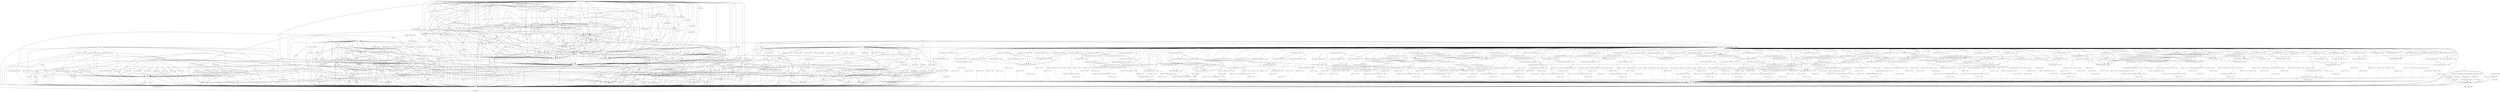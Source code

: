 digraph depends {
    node [shape=plaintext]
"adwaita-icon-theme-symbolic" -> "hicolor-icon-theme"
"adwaita-icon-theme-symbolic" -> "libgdk-pixbuf-2.0-0" [label="gdk-pixbuf"] [style=dashed]
"adwaita-icon-theme-symbolic" -> "libgtk-3.0" [label="gtk+3"] [style=dashed]
"alsa-equal" -> "alsa-utils"
"alsa-equal" -> "caps"
"alsa-equal" -> "libasound2"
"alsa-equal" -> "libc6"
"alsa-plugins" -> "libasound-module-conf-pulse"
"alsa-plugins" -> "libasound-module-ctl-arcam-av"
"alsa-plugins" -> "libasound-module-ctl-oss"
"alsa-plugins" -> "libasound-module-ctl-pulse"
"alsa-plugins" -> "libasound-module-pcm-oss"
"alsa-plugins" -> "libasound-module-pcm-pulse"
"alsa-plugins" -> "libasound-module-pcm-speex"
"alsa-plugins" -> "libasound-module-pcm-upmix"
"alsa-plugins" -> "libasound-module-pcm-usb-stream"
"alsa-plugins" -> "libasound-module-pcm-vdownmix"
"alsa-plugins" -> "libasound-module-rate-samplerate"
"alsa-plugins" -> "libasound-module-rate-speexrate"
"alsa-state" -> "alsa-states" [style=dotted]
"alsa-state" -> "alsa-utils-alsactl"
"alsa-tools" -> "libasound2"
"alsa-tools" -> "libc6"
"alsa-tools" -> "libgcc1"
"alsa-tools" -> "libglib-2.0-0"
"alsa-tools" -> "libgtk-3.0"
"alsa-tools" -> "libstdc++6"
"alsa-utils-aconnect" -> "libasound2"
"alsa-utils-aconnect" -> "libc6"
"alsa-utils-alsactl" -> "alsa-states" [style=dotted]
"alsa-utils-alsactl" -> "libasound2"
"alsa-utils-alsactl" -> "libc6"
"alsa-utils-alsaloop" -> "libasound2"
"alsa-utils-alsaloop" -> "libc6"
"alsa-utils-alsaloop" -> "libsamplerate0"
"alsa-utils-alsamixer" -> "libasound2"
"alsa-utils-alsamixer" -> "libc6"
"alsa-utils-alsamixer" -> "libformw5"
"alsa-utils-alsamixer" -> "libmenuw5"
"alsa-utils-alsamixer" -> "libncursesw5"
"alsa-utils-alsamixer" -> "libpanelw5"
"alsa-utils-alsamixer" -> "libtinfo5"
"alsa-utils-alsatplg" -> "libasound2"
"alsa-utils-alsatplg" -> "libatopology2"
"alsa-utils-alsatplg" -> "libc6"
"alsa-utils-alsaucm" -> "libasound2"
"alsa-utils-alsaucm" -> "libc6"
"alsa-utils" -> "alsa-utils-aconnect"
"alsa-utils" -> "alsa-utils-alsactl"
"alsa-utils" -> "alsa-utils-alsaloop"
"alsa-utils" -> "alsa-utils-alsamixer"
"alsa-utils" -> "alsa-utils-alsatplg"
"alsa-utils" -> "alsa-utils-alsaucm"
"alsa-utils" -> "alsa-utils-amixer"
"alsa-utils" -> "alsa-utils-aplay"
"alsa-utils" -> "alsa-utils-aseqdump"
"alsa-utils" -> "alsa-utils-aseqnet"
"alsa-utils" -> "alsa-utils-iecset"
"alsa-utils" -> "alsa-utils-midi"
"alsa-utils" -> "alsa-utils-nhltdmicinfo"
"alsa-utils" -> "alsa-utils-scripts"
"alsa-utils" -> "alsa-utils-speakertest"
"alsa-utils-amixer" -> "libasound2"
"alsa-utils-amixer" -> "libc6"
"alsa-utils-aplay" -> "libasound2"
"alsa-utils-aplay" -> "libc6"
"alsa-utils-aseqdump" -> "libasound2"
"alsa-utils-aseqdump" -> "libc6"
"alsa-utils-aseqnet" -> "libasound2"
"alsa-utils-aseqnet" -> "libc6"
"alsa-utils-iecset" -> "libasound2"
"alsa-utils-iecset" -> "libc6"
"alsa-utils-midi" -> "libasound2"
"alsa-utils-midi" -> "libc6"
"alsa-utils-nhltdmicinfo" -> "libc6"
"alsa-utils-scripts" -> "bash"
"alsa-utils-speakertest" -> "libasound2"
"alsa-utils-speakertest" -> "libc6"
"at-spi2-core" -> "libc6"
"at-spi2-core" -> "libdbus-1-3"
"at-spi2-core" -> "libglib-2.0-0"
"at-spi2-core" -> "libx11-6"
"at-spi2-core" -> "libxi6"
"at-spi2-core" -> "libxtst6"
"bash" -> "base-files"
"bash" -> "libc6"
"bash" -> "libtinfo5"
"bash" -> "update-alternatives-opkg"
"busybox" -> "busybox-udhcpc" [style=dotted]
"busybox" -> "libc6"
"busybox-syslog" -> "busybox"
"busybox-syslog" -> "update-alternatives-opkg"
"busybox" -> "update-alternatives-opkg"
"ca-certificates" -> "openssl"
"ca-certificates" -> "openssl-bin"
"caps" -> "libc6"
"caps" -> "libgcc1"
"caps" -> "libstdc++6"
"dbus-1" -> "dbus-common"
"dbus-1" -> "dbus-tools"
"dbus-1" -> "libc6"
"dbus-1" -> "libdbus-1-3"
"dbus-1" -> "libexpat1"
"dbus-1" -> "libsystemd0"
"dbus-1" -> "libx11-6"
"dbus-common" -> "base-files"
"dbus-common" -> "base-passwd"
"dbus-common" -> "shadow"
"dbus-tools" -> "libc6"
"dbus-tools" -> "libdbus-1-3"
"e2fsprogs-e2fsck" -> "libblkid1"
"e2fsprogs-e2fsck" -> "libc6"
"e2fsprogs-e2fsck" -> "libcom-err2"
"e2fsprogs-e2fsck" -> "libe2p2"
"e2fsprogs-e2fsck" -> "libext2fs2"
"e2fsprogs-e2fsck" -> "libuuid1"
"fontconfig-utils" -> "libc6"
"fontconfig-utils" -> "libfontconfig1"
"fontconfig-utils" -> "libfreetype6"
"glibc-gconv-iso8859-1" -> "glibc-gconv"
"glibc-gconv-iso8859-1" -> "libc6"
"hello" -> "libc6"
"kbd-keymaps" -> "kbd-keymaps-pine" [style=dotted]
"kbd" -> "libc6"
"kbd" -> "update-alternatives-opkg"
"kernel-module-adv7511-6.13.1-dirty" -> "kernel-6.13.1-dirty" [label="kernel-6.13.1-dirty"] [style=dashed]
"kernel-module-adv7511-6.13.1-dirty" -> "kernel-module-cec-6.13.1-dirty"
"kernel-module-adxl34x-6.13.1-dirty" -> "kernel-6.13.1-dirty" [label="kernel-6.13.1-dirty"] [style=dashed]
"kernel-module-adxl34x-i2c-6.13.1-dirty" -> "kernel-6.13.1-dirty" [label="kernel-6.13.1-dirty"] [style=dashed]
"kernel-module-adxl34x-i2c-6.13.1-dirty" -> "kernel-module-adxl34x-6.13.1-dirty"
"kernel-module-adxl34x-spi-6.13.1-dirty" -> "kernel-6.13.1-dirty" [label="kernel-6.13.1-dirty"] [style=dashed]
"kernel-module-adxl34x-spi-6.13.1-dirty" -> "kernel-module-adxl34x-6.13.1-dirty"
"kernel-module-aes-arm-6.13.1-dirty" -> "kernel-6.13.1-dirty" [label="kernel-6.13.1-dirty"] [style=dashed]
"kernel-module-aes-arm-bs-6.13.1-dirty" -> "kernel-6.13.1-dirty" [label="kernel-6.13.1-dirty"] [style=dashed]
"kernel-module-aes-arm-bs-6.13.1-dirty" -> "kernel-module-aes-arm-6.13.1-dirty"
"kernel-module-aes-arm-bs-6.13.1-dirty" -> "kernel-module-crypto-simd-6.13.1-dirty"
"kernel-module-aes-arm-ce-6.13.1-dirty" -> "kernel-6.13.1-dirty" [label="kernel-6.13.1-dirty"] [style=dashed]
"kernel-module-aes-arm-ce-6.13.1-dirty" -> "kernel-module-crypto-simd-6.13.1-dirty"
"kernel-module-af-alg-6.13.1-dirty" -> "kernel-6.13.1-dirty" [label="kernel-6.13.1-dirty"] [style=dashed]
"kernel-module-ah6-6.13.1-dirty" -> "kernel-6.13.1-dirty" [label="kernel-6.13.1-dirty"] [style=dashed]
"kernel-module-ah6-6.13.1-dirty" -> "kernel-module-xfrm-algo-6.13.1-dirty"
"kernel-module-algif-aead-6.13.1-dirty" -> "kernel-6.13.1-dirty" [label="kernel-6.13.1-dirty"] [style=dashed]
"kernel-module-algif-aead-6.13.1-dirty" -> "kernel-module-af-alg-6.13.1-dirty"
"kernel-module-algif-hash-6.13.1-dirty" -> "kernel-6.13.1-dirty" [label="kernel-6.13.1-dirty"] [style=dashed]
"kernel-module-algif-hash-6.13.1-dirty" -> "kernel-module-af-alg-6.13.1-dirty"
"kernel-module-algif-rng-6.13.1-dirty" -> "kernel-6.13.1-dirty" [label="kernel-6.13.1-dirty"] [style=dashed]
"kernel-module-algif-rng-6.13.1-dirty" -> "kernel-module-af-alg-6.13.1-dirty"
"kernel-module-algif-skcipher-6.13.1-dirty" -> "kernel-6.13.1-dirty" [label="kernel-6.13.1-dirty"] [style=dashed]
"kernel-module-algif-skcipher-6.13.1-dirty" -> "kernel-module-af-alg-6.13.1-dirty"
"kernel-module-amlogic-gxl-crypto-6.13.1-dirty" -> "kernel-6.13.1-dirty" [label="kernel-6.13.1-dirty"] [style=dashed]
"kernel-module-amlogic-gxl-crypto-6.13.1-dirty" -> "kernel-module-crypto-engine-6.13.1-dirty"
"kernel-module-atmel-mxt-ts-6.13.1-dirty" -> "kernel-6.13.1-dirty" [label="kernel-6.13.1-dirty"] [style=dashed]
"kernel-module-b53-common-6.13.1-dirty" -> "kernel-6.13.1-dirty" [label="kernel-6.13.1-dirty"] [style=dashed]
"kernel-module-b53-common-6.13.1-dirty" -> "kernel-module-dsa-core-6.13.1-dirty"
"kernel-module-b53-mdio-6.13.1-dirty" -> "kernel-6.13.1-dirty" [label="kernel-6.13.1-dirty"] [style=dashed]
"kernel-module-b53-mdio-6.13.1-dirty" -> "kernel-module-b53-common-6.13.1-dirty"
"kernel-module-b53-mdio-6.13.1-dirty" -> "kernel-module-dsa-core-6.13.1-dirty"
"kernel-module-b53-mmap-6.13.1-dirty" -> "kernel-6.13.1-dirty" [label="kernel-6.13.1-dirty"] [style=dashed]
"kernel-module-b53-mmap-6.13.1-dirty" -> "kernel-module-b53-common-6.13.1-dirty"
"kernel-module-b53-mmap-6.13.1-dirty" -> "kernel-module-dsa-core-6.13.1-dirty"
"kernel-module-b53-serdes-6.13.1-dirty" -> "kernel-6.13.1-dirty" [label="kernel-6.13.1-dirty"] [style=dashed]
"kernel-module-b53-spi-6.13.1-dirty" -> "kernel-6.13.1-dirty" [label="kernel-6.13.1-dirty"] [style=dashed]
"kernel-module-b53-spi-6.13.1-dirty" -> "kernel-module-b53-common-6.13.1-dirty"
"kernel-module-b53-spi-6.13.1-dirty" -> "kernel-module-dsa-core-6.13.1-dirty"
"kernel-module-b53-srab-6.13.1-dirty" -> "kernel-6.13.1-dirty" [label="kernel-6.13.1-dirty"] [style=dashed]
"kernel-module-b53-srab-6.13.1-dirty" -> "kernel-module-b53-common-6.13.1-dirty"
"kernel-module-b53-srab-6.13.1-dirty" -> "kernel-module-b53-serdes-6.13.1-dirty"
"kernel-module-b53-srab-6.13.1-dirty" -> "kernel-module-dsa-core-6.13.1-dirty"
"kernel-module-bcm7xxx-6.13.1-dirty" -> "kernel-6.13.1-dirty" [label="kernel-6.13.1-dirty"] [style=dashed]
"kernel-module-bcm-sf2-6.13.1-dirty" -> "kernel-6.13.1-dirty" [label="kernel-6.13.1-dirty"] [style=dashed]
"kernel-module-bcm-sf2-6.13.1-dirty" -> "kernel-module-b53-common-6.13.1-dirty"
"kernel-module-bcm-sf2-6.13.1-dirty" -> "kernel-module-dsa-core-6.13.1-dirty"
"kernel-module-bluetooth-6.13.1-dirty" -> "kernel-6.13.1-dirty" [label="kernel-6.13.1-dirty"] [style=dashed]
"kernel-module-bluetooth-6.13.1-dirty" -> "kernel-module-ecdh-generic-6.13.1-dirty"
"kernel-module-bq27xxx-battery-6.13.1-dirty" -> "kernel-6.13.1-dirty" [label="kernel-6.13.1-dirty"] [style=dashed]
"kernel-module-bq27xxx-battery-i2c-6.13.1-dirty" -> "kernel-6.13.1-dirty" [label="kernel-6.13.1-dirty"] [style=dashed]
"kernel-module-bq27xxx-battery-i2c-6.13.1-dirty" -> "kernel-module-bq27xxx-battery-6.13.1-dirty"
"kernel-module-brcmfmac-6.13.1-dirty" -> "kernel-6.13.1-dirty" [label="kernel-6.13.1-dirty"] [style=dashed]
"kernel-module-brcmfmac-6.13.1-dirty" -> "kernel-module-brcmutil-6.13.1-dirty"
"kernel-module-brcmfmac-6.13.1-dirty" -> "kernel-module-cfg80211-6.13.1-dirty"
"kernel-module-brcmfmac-bca-6.13.1-dirty" -> "kernel-6.13.1-dirty" [label="kernel-6.13.1-dirty"] [style=dashed]
"kernel-module-brcmfmac-bca-6.13.1-dirty" -> "kernel-module-brcmfmac-6.13.1-dirty"
"kernel-module-brcmfmac-cyw-6.13.1-dirty" -> "kernel-6.13.1-dirty" [label="kernel-6.13.1-dirty"] [style=dashed]
"kernel-module-brcmfmac-cyw-6.13.1-dirty" -> "kernel-module-brcmfmac-6.13.1-dirty"
"kernel-module-brcmfmac-wcc-6.13.1-dirty" -> "kernel-6.13.1-dirty" [label="kernel-6.13.1-dirty"] [style=dashed]
"kernel-module-brcmfmac-wcc-6.13.1-dirty" -> "kernel-module-brcmfmac-6.13.1-dirty"
"kernel-module-brcmutil-6.13.1-dirty" -> "kernel-6.13.1-dirty" [label="kernel-6.13.1-dirty"] [style=dashed]
"kernel-module-btbcm-6.13.1-dirty" -> "kernel-6.13.1-dirty" [label="kernel-6.13.1-dirty"] [style=dashed]
"kernel-module-btbcm-6.13.1-dirty" -> "kernel-module-bluetooth-6.13.1-dirty"
"kernel-module-btmrvl-6.13.1-dirty" -> "kernel-6.13.1-dirty" [label="kernel-6.13.1-dirty"] [style=dashed]
"kernel-module-btmrvl-6.13.1-dirty" -> "kernel-module-bluetooth-6.13.1-dirty"
"kernel-module-btmrvl-sdio-6.13.1-dirty" -> "kernel-6.13.1-dirty" [label="kernel-6.13.1-dirty"] [style=dashed]
"kernel-module-btmrvl-sdio-6.13.1-dirty" -> "kernel-module-bluetooth-6.13.1-dirty"
"kernel-module-btmrvl-sdio-6.13.1-dirty" -> "kernel-module-btmrvl-6.13.1-dirty"
"kernel-module-capsule-loader-6.13.1-dirty" -> "kernel-6.13.1-dirty" [label="kernel-6.13.1-dirty"] [style=dashed]
"kernel-module-c-can-6.13.1-dirty" -> "kernel-6.13.1-dirty" [label="kernel-6.13.1-dirty"] [style=dashed]
"kernel-module-c-can-platform-6.13.1-dirty" -> "kernel-6.13.1-dirty" [label="kernel-6.13.1-dirty"] [style=dashed]
"kernel-module-c-can-platform-6.13.1-dirty" -> "kernel-module-c-can-6.13.1-dirty"
"kernel-module-cec-6.13.1-dirty" -> "kernel-6.13.1-dirty" [label="kernel-6.13.1-dirty"] [style=dashed]
"kernel-module-cfg80211-6.13.1-dirty" -> "kernel-6.13.1-dirty" [label="kernel-6.13.1-dirty"] [style=dashed]
"kernel-module-chacha-neon-6.13.1-dirty" -> "kernel-6.13.1-dirty" [label="kernel-6.13.1-dirty"] [style=dashed]
"kernel-module-cm36651-6.13.1-dirty" -> "kernel-6.13.1-dirty" [label="kernel-6.13.1-dirty"] [style=dashed]
"kernel-module-counter-6.13.1-dirty" -> "kernel-6.13.1-dirty" [label="kernel-6.13.1-dirty"] [style=dashed]
"kernel-module-cppi41-6.13.1-dirty" -> "kernel-6.13.1-dirty" [label="kernel-6.13.1-dirty"] [style=dashed]
"kernel-module-cpufreq-conservative-6.13.1-dirty" -> "kernel-6.13.1-dirty" [label="kernel-6.13.1-dirty"] [style=dashed]
"kernel-module-cpufreq-powersave-6.13.1-dirty" -> "kernel-6.13.1-dirty" [label="kernel-6.13.1-dirty"] [style=dashed]
"kernel-module-cpufreq-userspace-6.13.1-dirty" -> "kernel-6.13.1-dirty" [label="kernel-6.13.1-dirty"] [style=dashed]
"kernel-module-crc32-arm-ce-6.13.1-dirty" -> "kernel-6.13.1-dirty" [label="kernel-6.13.1-dirty"] [style=dashed]
"kernel-module-crc4-6.13.1-dirty" -> "kernel-6.13.1-dirty" [label="kernel-6.13.1-dirty"] [style=dashed]
"kernel-module-crc-ccitt-6.13.1-dirty" -> "kernel-6.13.1-dirty" [label="kernel-6.13.1-dirty"] [style=dashed]
"kernel-module-crc-itu-t-6.13.1-dirty" -> "kernel-6.13.1-dirty" [label="kernel-6.13.1-dirty"] [style=dashed]
"kernel-module-cryptd-6.13.1-dirty" -> "kernel-6.13.1-dirty" [label="kernel-6.13.1-dirty"] [style=dashed]
"kernel-module-crypto-engine-6.13.1-dirty" -> "kernel-6.13.1-dirty" [label="kernel-6.13.1-dirty"] [style=dashed]
"kernel-module-crypto-simd-6.13.1-dirty" -> "kernel-6.13.1-dirty" [label="kernel-6.13.1-dirty"] [style=dashed]
"kernel-module-crypto-simd-6.13.1-dirty" -> "kernel-module-cryptd-6.13.1-dirty"
"kernel-module-crypto-user-6.13.1-dirty" -> "kernel-6.13.1-dirty" [label="kernel-6.13.1-dirty"] [style=dashed]
"kernel-module-cyapatp-6.13.1-dirty" -> "kernel-6.13.1-dirty" [label="kernel-6.13.1-dirty"] [style=dashed]
"kernel-module-cyapatp-6.13.1-dirty" -> "kernel-module-crc-itu-t-6.13.1-dirty"
"kernel-module-des-generic-6.13.1-dirty" -> "kernel-6.13.1-dirty" [label="kernel-6.13.1-dirty"] [style=dashed]
"kernel-module-display-connector-6.13.1-dirty" -> "kernel-6.13.1-dirty" [label="kernel-6.13.1-dirty"] [style=dashed]
"kernel-module-drbg-6.13.1-dirty" -> "kernel-6.13.1-dirty" [label="kernel-6.13.1-dirty"] [style=dashed]
"kernel-module-drm-display-helper-6.13.1-dirty" -> "kernel-6.13.1-dirty" [label="kernel-6.13.1-dirty"] [style=dashed]
"kernel-module-dsa-core-6.13.1-dirty" -> "kernel-6.13.1-dirty" [label="kernel-6.13.1-dirty"] [style=dashed]
"kernel-module-ecc-6.13.1-dirty" -> "kernel-6.13.1-dirty" [label="kernel-6.13.1-dirty"] [style=dashed]
"kernel-module-ecdh-generic-6.13.1-dirty" -> "kernel-6.13.1-dirty" [label="kernel-6.13.1-dirty"] [style=dashed]
"kernel-module-ecdh-generic-6.13.1-dirty" -> "kernel-module-ecc-6.13.1-dirty"
"kernel-module-echainiv-6.13.1-dirty" -> "kernel-6.13.1-dirty" [label="kernel-6.13.1-dirty"] [style=dashed]
"kernel-module-echainiv-6.13.1-dirty" -> "kernel-module-geniv-6.13.1-dirty"
"kernel-module-edt-ft5x06-6.13.1-dirty" -> "kernel-6.13.1-dirty" [label="kernel-6.13.1-dirty"] [style=dashed]
"kernel-module-efivarfs-6.13.1-dirty" -> "kernel-6.13.1-dirty" [label="kernel-6.13.1-dirty"] [style=dashed]
"kernel-module-ehci-fsl-6.13.1-dirty" -> "kernel-6.13.1-dirty" [label="kernel-6.13.1-dirty"] [style=dashed]
"kernel-module-elants-i2c-6.13.1-dirty" -> "kernel-6.13.1-dirty" [label="kernel-6.13.1-dirty"] [style=dashed]
"kernel-module-esp6-6.13.1-dirty" -> "kernel-6.13.1-dirty" [label="kernel-6.13.1-dirty"] [style=dashed]
"kernel-module-esp6-6.13.1-dirty" -> "kernel-module-xfrm-algo-6.13.1-dirty"
"kernel-module-ff-memless-6.13.1-dirty" -> "kernel-6.13.1-dirty" [label="kernel-6.13.1-dirty"] [style=dashed]
"kernel-module-flexcan-6.13.1-dirty" -> "kernel-6.13.1-dirty" [label="kernel-6.13.1-dirty"] [style=dashed]
"kernel-module-fsi-core-6.13.1-dirty" -> "kernel-6.13.1-dirty" [label="kernel-6.13.1-dirty"] [style=dashed]
"kernel-module-fsi-core-6.13.1-dirty" -> "kernel-module-crc4-6.13.1-dirty"
"kernel-module-fsi-master-aspeed-6.13.1-dirty" -> "kernel-6.13.1-dirty" [label="kernel-6.13.1-dirty"] [style=dashed]
"kernel-module-fsi-master-aspeed-6.13.1-dirty" -> "kernel-module-fsi-core-6.13.1-dirty"
"kernel-module-fsi-master-gpio-6.13.1-dirty" -> "kernel-6.13.1-dirty" [label="kernel-6.13.1-dirty"] [style=dashed]
"kernel-module-fsi-master-gpio-6.13.1-dirty" -> "kernel-module-crc4-6.13.1-dirty"
"kernel-module-fsi-master-gpio-6.13.1-dirty" -> "kernel-module-fsi-core-6.13.1-dirty"
"kernel-module-fsi-master-hub-6.13.1-dirty" -> "kernel-6.13.1-dirty" [label="kernel-6.13.1-dirty"] [style=dashed]
"kernel-module-fsi-master-hub-6.13.1-dirty" -> "kernel-module-fsi-core-6.13.1-dirty"
"kernel-module-fsi-occ-6.13.1-dirty" -> "kernel-6.13.1-dirty" [label="kernel-6.13.1-dirty"] [style=dashed]
"kernel-module-fsi-occ-6.13.1-dirty" -> "kernel-module-fsi-sbefifo-6.13.1-dirty"
"kernel-module-fsi-sbefifo-6.13.1-dirty" -> "kernel-6.13.1-dirty" [label="kernel-6.13.1-dirty"] [style=dashed]
"kernel-module-fsi-sbefifo-6.13.1-dirty" -> "kernel-module-fsi-core-6.13.1-dirty"
"kernel-module-fsi-scom-6.13.1-dirty" -> "kernel-6.13.1-dirty" [label="kernel-6.13.1-dirty"] [style=dashed]
"kernel-module-fsi-scom-6.13.1-dirty" -> "kernel-module-fsi-core-6.13.1-dirty"
"kernel-module-fsl-mph-dr-of-6.13.1-dirty" -> "kernel-6.13.1-dirty" [label="kernel-6.13.1-dirty"] [style=dashed]
"kernel-module-geniv-6.13.1-dirty" -> "kernel-6.13.1-dirty" [label="kernel-6.13.1-dirty"] [style=dashed]
"kernel-module-g-ether-6.13.1-dirty" -> "kernel-6.13.1-dirty" [label="kernel-6.13.1-dirty"] [style=dashed]
"kernel-module-g-ether-6.13.1-dirty" -> "kernel-module-u-ether-6.13.1-dirty"
"kernel-module-g-ether-6.13.1-dirty" -> "kernel-module-usb-f-rndis-6.13.1-dirty"
"kernel-module-ghash-arm-ce-6.13.1-dirty" -> "kernel-6.13.1-dirty" [label="kernel-6.13.1-dirty"] [style=dashed]
"kernel-module-ghash-arm-ce-6.13.1-dirty" -> "kernel-module-cryptd-6.13.1-dirty"
"kernel-module-governor-passive-6.13.1-dirty" -> "kernel-6.13.1-dirty" [label="kernel-6.13.1-dirty"] [style=dashed]
"kernel-module-gpio-charger-6.13.1-dirty" -> "kernel-6.13.1-dirty" [label="kernel-6.13.1-dirty"] [style=dashed]
"kernel-module-gpio-decoder-6.13.1-dirty" -> "kernel-6.13.1-dirty" [label="kernel-6.13.1-dirty"] [style=dashed]
"kernel-module-hci-6.13.1-dirty" -> "kernel-6.13.1-dirty" [label="kernel-6.13.1-dirty"] [style=dashed]
"kernel-module-hci-6.13.1-dirty" -> "kernel-module-nfc-6.13.1-dirty"
"kernel-module-hci-uart-6.13.1-dirty" -> "kernel-6.13.1-dirty" [label="kernel-6.13.1-dirty"] [style=dashed]
"kernel-module-hci-uart-6.13.1-dirty" -> "kernel-module-bluetooth-6.13.1-dirty"
"kernel-module-hci-uart-6.13.1-dirty" -> "kernel-module-btbcm-6.13.1-dirty"
"kernel-module-i2c-algo-bit-6.13.1-dirty" -> "kernel-6.13.1-dirty" [label="kernel-6.13.1-dirty"] [style=dashed]
"kernel-module-i2c-arb-gpio-challenge-6.13.1-dirty" -> "kernel-6.13.1-dirty" [label="kernel-6.13.1-dirty"] [style=dashed]
"kernel-module-i2c-emev2-6.13.1-dirty" -> "kernel-6.13.1-dirty" [label="kernel-6.13.1-dirty"] [style=dashed]
"kernel-module-i2c-gpio-6.13.1-dirty" -> "kernel-6.13.1-dirty" [label="kernel-6.13.1-dirty"] [style=dashed]
"kernel-module-i2c-gpio-6.13.1-dirty" -> "kernel-module-i2c-algo-bit-6.13.1-dirty"
"kernel-module-ina2xx-6.13.1-dirty" -> "kernel-6.13.1-dirty" [label="kernel-6.13.1-dirty"] [style=dashed]
"kernel-module-industrialio-buffer-cb-6.13.1-dirty" -> "kernel-6.13.1-dirty" [label="kernel-6.13.1-dirty"] [style=dashed]
"kernel-module-industrialio-hw-consumer-6.13.1-dirty" -> "kernel-6.13.1-dirty" [label="kernel-6.13.1-dirty"] [style=dashed]
"kernel-module-ip6-tunnel-6.13.1-dirty" -> "kernel-6.13.1-dirty" [label="kernel-6.13.1-dirty"] [style=dashed]
"kernel-module-ip6-tunnel-6.13.1-dirty" -> "kernel-module-tunnel6-6.13.1-dirty"
"kernel-module-ipcomp6-6.13.1-dirty" -> "kernel-6.13.1-dirty" [label="kernel-6.13.1-dirty"] [style=dashed]
"kernel-module-ipcomp6-6.13.1-dirty" -> "kernel-module-xfrm6-tunnel-6.13.1-dirty"
"kernel-module-ipcomp6-6.13.1-dirty" -> "kernel-module-xfrm-ipcomp-6.13.1-dirty"
"kernel-module-jitterentropy-rng-6.13.1-dirty" -> "kernel-6.13.1-dirty" [label="kernel-6.13.1-dirty"] [style=dashed]
"kernel-module-lan78xx-6.13.1-dirty" -> "kernel-6.13.1-dirty" [label="kernel-6.13.1-dirty"] [style=dashed]
"kernel-module-lan966x-serdes-6.13.1-dirty" -> "kernel-6.13.1-dirty" [label="kernel-6.13.1-dirty"] [style=dashed]
"kernel-module-led-class-flash-6.13.1-dirty" -> "kernel-6.13.1-dirty" [label="kernel-6.13.1-dirty"] [style=dashed]
"kernel-module-leds-pca9532-6.13.1-dirty" -> "kernel-6.13.1-dirty" [label="kernel-6.13.1-dirty"] [style=dashed]
"kernel-module-libarc4-6.13.1-dirty" -> "kernel-6.13.1-dirty" [label="kernel-6.13.1-dirty"] [style=dashed]
"kernel-module-lvds-codec-6.13.1-dirty" -> "kernel-6.13.1-dirty" [label="kernel-6.13.1-dirty"] [style=dashed]
"kernel-module-mac80211-6.13.1-dirty" -> "kernel-6.13.1-dirty" [label="kernel-6.13.1-dirty"] [style=dashed]
"kernel-module-mac80211-6.13.1-dirty" -> "kernel-module-cfg80211-6.13.1-dirty"
"kernel-module-mac80211-6.13.1-dirty" -> "kernel-module-libarc4-6.13.1-dirty"
"kernel-module-max17040-battery-6.13.1-dirty" -> "kernel-6.13.1-dirty" [label="kernel-6.13.1-dirty"] [style=dashed]
"kernel-module-max17042-battery-6.13.1-dirty" -> "kernel-6.13.1-dirty" [label="kernel-6.13.1-dirty"] [style=dashed]
"kernel-module-max8952-6.13.1-dirty" -> "kernel-6.13.1-dirty" [label="kernel-6.13.1-dirty"] [style=dashed]
"kernel-module-mdio-i2c-6.13.1-dirty" -> "kernel-6.13.1-dirty" [label="kernel-6.13.1-dirty"] [style=dashed]
"kernel-module-mdio-mscc-miim-6.13.1-dirty" -> "kernel-6.13.1-dirty" [label="kernel-6.13.1-dirty"] [style=dashed]
"kernel-module-microchip-6.13.1-dirty" -> "kernel-6.13.1-dirty" [label="kernel-6.13.1-dirty"] [style=dashed]
"kernel-module-mip6-6.13.1-dirty" -> "kernel-6.13.1-dirty" [label="kernel-6.13.1-dirty"] [style=dashed]
"kernel-module-mms114-6.13.1-dirty" -> "kernel-6.13.1-dirty" [label="kernel-6.13.1-dirty"] [style=dashed]
"kernel-module-musb-dsps-6.13.1-dirty" -> "kernel-6.13.1-dirty" [label="kernel-6.13.1-dirty"] [style=dashed]
"kernel-module-musb-dsps-6.13.1-dirty" -> "kernel-module-musb-hdrc-6.13.1-dirty"
"kernel-module-musb-hdrc-6.13.1-dirty" -> "kernel-6.13.1-dirty" [label="kernel-6.13.1-dirty"] [style=dashed]
"kernel-module-mwifiex-6.13.1-dirty" -> "kernel-6.13.1-dirty" [label="kernel-6.13.1-dirty"] [style=dashed]
"kernel-module-mwifiex-6.13.1-dirty" -> "kernel-module-cfg80211-6.13.1-dirty"
"kernel-module-mwifiex-sdio-6.13.1-dirty" -> "kernel-6.13.1-dirty" [label="kernel-6.13.1-dirty"] [style=dashed]
"kernel-module-mwifiex-sdio-6.13.1-dirty" -> "kernel-module-mwifiex-6.13.1-dirty"
"kernel-module-nci-6.13.1-dirty" -> "kernel-6.13.1-dirty" [label="kernel-6.13.1-dirty"] [style=dashed]
"kernel-module-nci-6.13.1-dirty" -> "kernel-module-nfc-6.13.1-dirty"
"kernel-module-nci-spi-6.13.1-dirty" -> "kernel-6.13.1-dirty" [label="kernel-6.13.1-dirty"] [style=dashed]
"kernel-module-nci-spi-6.13.1-dirty" -> "kernel-module-crc-ccitt-6.13.1-dirty"
"kernel-module-nci-uart-6.13.1-dirty" -> "kernel-6.13.1-dirty" [label="kernel-6.13.1-dirty"] [style=dashed]
"kernel-module-nfc-6.13.1-dirty" -> "kernel-6.13.1-dirty" [label="kernel-6.13.1-dirty"] [style=dashed]
"kernel-module-nfc-digital-6.13.1-dirty" -> "kernel-6.13.1-dirty" [label="kernel-6.13.1-dirty"] [style=dashed]
"kernel-module-nfc-digital-6.13.1-dirty" -> "kernel-module-crc-ccitt-6.13.1-dirty"
"kernel-module-nfc-digital-6.13.1-dirty" -> "kernel-module-crc-itu-t-6.13.1-dirty"
"kernel-module-nfc-digital-6.13.1-dirty" -> "kernel-module-nfc-6.13.1-dirty"
"kernel-module-ntc-thermistor-6.13.1-dirty" -> "kernel-6.13.1-dirty" [label="kernel-6.13.1-dirty"] [style=dashed]
"kernel-module-nxp-ptn3460-6.13.1-dirty" -> "kernel-6.13.1-dirty" [label="kernel-6.13.1-dirty"] [style=dashed]
"kernel-module-omap2430-6.13.1-dirty" -> "kernel-6.13.1-dirty" [label="kernel-6.13.1-dirty"] [style=dashed]
"kernel-module-omap2430-6.13.1-dirty" -> "kernel-module-musb-hdrc-6.13.1-dirty"
"kernel-module-omapdrm-6.13.1-dirty" -> "kernel-6.13.1-dirty" [label="kernel-6.13.1-dirty"] [style=dashed]
"kernel-module-omapdrm-6.13.1-dirty" -> "kernel-module-cec-6.13.1-dirty"
"kernel-module-omapdrm-6.13.1-dirty" -> "kernel-module-drm-display-helper-6.13.1-dirty"
"kernel-module-onboard-usb-dev-6.13.1-dirty" -> "kernel-6.13.1-dirty" [label="kernel-6.13.1-dirty"] [style=dashed]
"kernel-module-panel-lvds-6.13.1-dirty" -> "kernel-6.13.1-dirty" [label="kernel-6.13.1-dirty"] [style=dashed]
"kernel-module-parade-ps8622-6.13.1-dirty" -> "kernel-6.13.1-dirty" [label="kernel-6.13.1-dirty"] [style=dashed]
"kernel-module-pci-endpoint-test-6.13.1-dirty" -> "kernel-6.13.1-dirty" [label="kernel-6.13.1-dirty"] [style=dashed]
"kernel-module-pci-epf-test-6.13.1-dirty" -> "kernel-6.13.1-dirty" [label="kernel-6.13.1-dirty"] [style=dashed]
"kernel-module-pci-meson-6.13.1-dirty" -> "kernel-6.13.1-dirty" [label="kernel-6.13.1-dirty"] [style=dashed]
"kernel-module-phy-am335x-6.13.1-dirty" -> "kernel-6.13.1-dirty" [label="kernel-6.13.1-dirty"] [style=dashed]
"kernel-module-phy-am335x-6.13.1-dirty" -> "kernel-module-phy-am335x-control-6.13.1-dirty"
"kernel-module-phy-am335x-control-6.13.1-dirty" -> "kernel-6.13.1-dirty" [label="kernel-6.13.1-dirty"] [style=dashed]
"kernel-module-phy-cpcap-usb-6.13.1-dirty" -> "kernel-6.13.1-dirty" [label="kernel-6.13.1-dirty"] [style=dashed]
"kernel-module-phy-cpcap-usb-6.13.1-dirty" -> "kernel-module-musb-hdrc-6.13.1-dirty"
"kernel-module-phy-dm816x-usb-6.13.1-dirty" -> "kernel-6.13.1-dirty" [label="kernel-6.13.1-dirty"] [style=dashed]
"kernel-module-phy-exynos-usb2-6.13.1-dirty" -> "kernel-6.13.1-dirty" [label="kernel-6.13.1-dirty"] [style=dashed]
"kernel-module-phy-twl4030-usb-6.13.1-dirty" -> "kernel-6.13.1-dirty" [label="kernel-6.13.1-dirty"] [style=dashed]
"kernel-module-phy-twl4030-usb-6.13.1-dirty" -> "kernel-module-musb-hdrc-6.13.1-dirty"
"kernel-module-phy-twl6030-usb-6.13.1-dirty" -> "kernel-6.13.1-dirty" [label="kernel-6.13.1-dirty"] [style=dashed]
"kernel-module-phy-twl6030-usb-6.13.1-dirty" -> "kernel-module-musb-hdrc-6.13.1-dirty"
"kernel-module-pwm-fan-6.13.1-dirty" -> "kernel-6.13.1-dirty" [label="kernel-6.13.1-dirty"] [style=dashed]
"kernel-module-pwm-tiecap-6.13.1-dirty" -> "kernel-6.13.1-dirty" [label="kernel-6.13.1-dirty"] [style=dashed]
"kernel-module-pwm-tiehrpwm-6.13.1-dirty" -> "kernel-6.13.1-dirty" [label="kernel-6.13.1-dirty"] [style=dashed]
"kernel-module-qrtr-6.13.1-dirty" -> "kernel-6.13.1-dirty" [label="kernel-6.13.1-dirty"] [style=dashed]
"kernel-module-qrtr-smd-6.13.1-dirty" -> "kernel-6.13.1-dirty" [label="kernel-6.13.1-dirty"] [style=dashed]
"kernel-module-qrtr-smd-6.13.1-dirty" -> "kernel-module-qrtr-6.13.1-dirty"
"kernel-module-qrtr-smd-6.13.1-dirty" -> "kernel-module-rpmsg-core-6.13.1-dirty"
"kernel-module-qt1070-6.13.1-dirty" -> "kernel-6.13.1-dirty" [label="kernel-6.13.1-dirty"] [style=dashed]
"kernel-module-r8152-6.13.1-dirty" -> "kernel-6.13.1-dirty" [label="kernel-6.13.1-dirty"] [style=dashed]
"kernel-module-r8153-ecm-6.13.1-dirty" -> "kernel-6.13.1-dirty" [label="kernel-6.13.1-dirty"] [style=dashed]
"kernel-module-r8153-ecm-6.13.1-dirty" -> "kernel-module-r8152-6.13.1-dirty"
"kernel-module-r8a66597-hcd-6.13.1-dirty" -> "kernel-6.13.1-dirty" [label="kernel-6.13.1-dirty"] [style=dashed]
"kernel-module-reset-ti-syscon-6.13.1-dirty" -> "kernel-6.13.1-dirty" [label="kernel-6.13.1-dirty"] [style=dashed]
"kernel-module-resistive-adc-touch-6.13.1-dirty" -> "kernel-6.13.1-dirty" [label="kernel-6.13.1-dirty"] [style=dashed]
"kernel-module-resistive-adc-touch-6.13.1-dirty" -> "kernel-module-industrialio-buffer-cb-6.13.1-dirty"
"kernel-module-rpmsg-char-6.13.1-dirty" -> "kernel-6.13.1-dirty" [label="kernel-6.13.1-dirty"] [style=dashed]
"kernel-module-rpmsg-char-6.13.1-dirty" -> "kernel-module-rpmsg-core-6.13.1-dirty"
"kernel-module-rpmsg-core-6.13.1-dirty" -> "kernel-6.13.1-dirty" [label="kernel-6.13.1-dirty"] [style=dashed]
"kernel-module-rpmsg-ctrl-6.13.1-dirty" -> "kernel-6.13.1-dirty" [label="kernel-6.13.1-dirty"] [style=dashed]
"kernel-module-rpmsg-ctrl-6.13.1-dirty" -> "kernel-module-rpmsg-char-6.13.1-dirty"
"kernel-module-rpmsg-ctrl-6.13.1-dirty" -> "kernel-module-rpmsg-core-6.13.1-dirty"
"kernel-module-rpmsg-ns-6.13.1-dirty" -> "kernel-6.13.1-dirty" [label="kernel-6.13.1-dirty"] [style=dashed]
"kernel-module-rpmsg-ns-6.13.1-dirty" -> "kernel-module-rpmsg-core-6.13.1-dirty"
"kernel-module-rt2800lib-6.13.1-dirty" -> "kernel-6.13.1-dirty" [label="kernel-6.13.1-dirty"] [style=dashed]
"kernel-module-rt2800lib-6.13.1-dirty" -> "kernel-module-crc-ccitt-6.13.1-dirty"
"kernel-module-rt2800lib-6.13.1-dirty" -> "kernel-module-mac80211-6.13.1-dirty"
"kernel-module-rt2800lib-6.13.1-dirty" -> "kernel-module-rt2x00lib-6.13.1-dirty"
"kernel-module-rt2800usb-6.13.1-dirty" -> "kernel-6.13.1-dirty" [label="kernel-6.13.1-dirty"] [style=dashed]
"kernel-module-rt2800usb-6.13.1-dirty" -> "kernel-module-mac80211-6.13.1-dirty"
"kernel-module-rt2800usb-6.13.1-dirty" -> "kernel-module-rt2800lib-6.13.1-dirty"
"kernel-module-rt2800usb-6.13.1-dirty" -> "kernel-module-rt2x00lib-6.13.1-dirty"
"kernel-module-rt2800usb-6.13.1-dirty" -> "kernel-module-rt2x00usb-6.13.1-dirty"
"kernel-module-rt2x00lib-6.13.1-dirty" -> "kernel-6.13.1-dirty" [label="kernel-6.13.1-dirty"] [style=dashed]
"kernel-module-rt2x00lib-6.13.1-dirty" -> "kernel-module-cfg80211-6.13.1-dirty"
"kernel-module-rt2x00lib-6.13.1-dirty" -> "kernel-module-mac80211-6.13.1-dirty"
"kernel-module-rt2x00usb-6.13.1-dirty" -> "kernel-6.13.1-dirty" [label="kernel-6.13.1-dirty"] [style=dashed]
"kernel-module-rt2x00usb-6.13.1-dirty" -> "kernel-module-mac80211-6.13.1-dirty"
"kernel-module-rt2x00usb-6.13.1-dirty" -> "kernel-module-rt2x00lib-6.13.1-dirty"
"kernel-module-rtc-bq32k-6.13.1-dirty" -> "kernel-6.13.1-dirty" [label="kernel-6.13.1-dirty"] [style=dashed]
"kernel-module-rtc-efi-6.13.1-dirty" -> "kernel-6.13.1-dirty" [label="kernel-6.13.1-dirty"] [style=dashed]
"kernel-module-rtc-hym8563-6.13.1-dirty" -> "kernel-6.13.1-dirty" [label="kernel-6.13.1-dirty"] [style=dashed]
"kernel-module-rtc-pcf85063-6.13.1-dirty" -> "kernel-6.13.1-dirty" [label="kernel-6.13.1-dirty"] [style=dashed]
"kernel-module-rtc-pcf85363-6.13.1-dirty" -> "kernel-6.13.1-dirty" [label="kernel-6.13.1-dirty"] [style=dashed]
"kernel-module-rtc-rs5c372-6.13.1-dirty" -> "kernel-6.13.1-dirty" [label="kernel-6.13.1-dirty"] [style=dashed]
"kernel-module-rtc-rx8581-6.13.1-dirty" -> "kernel-6.13.1-dirty" [label="kernel-6.13.1-dirty"] [style=dashed]
"kernel-module-rtc-s35390a-6.13.1-dirty" -> "kernel-6.13.1-dirty" [label="kernel-6.13.1-dirty"] [style=dashed]
"kernel-module-s3fwrn5-6.13.1-dirty" -> "kernel-6.13.1-dirty" [label="kernel-6.13.1-dirty"] [style=dashed]
"kernel-module-s3fwrn5-6.13.1-dirty" -> "kernel-module-nci-6.13.1-dirty"
"kernel-module-s3fwrn5-i2c-6.13.1-dirty" -> "kernel-6.13.1-dirty" [label="kernel-6.13.1-dirty"] [style=dashed]
"kernel-module-s3fwrn5-i2c-6.13.1-dirty" -> "kernel-module-s3fwrn5-6.13.1-dirty"
"kernel-module-samsung-dsim-6.13.1-dirty" -> "kernel-6.13.1-dirty" [label="kernel-6.13.1-dirty"] [style=dashed]
"kernel-module-samsung-keypad-6.13.1-dirty" -> "kernel-6.13.1-dirty" [label="kernel-6.13.1-dirty"] [style=dashed]
"kernel-module-seqiv-6.13.1-dirty" -> "kernel-6.13.1-dirty" [label="kernel-6.13.1-dirty"] [style=dashed]
"kernel-module-seqiv-6.13.1-dirty" -> "kernel-module-geniv-6.13.1-dirty"
"kernel-module-sfp-6.13.1-dirty" -> "kernel-6.13.1-dirty" [label="kernel-6.13.1-dirty"] [style=dashed]
"kernel-module-sfp-6.13.1-dirty" -> "kernel-module-mdio-i2c-6.13.1-dirty"
"kernel-module-sha1-arm-6.13.1-dirty" -> "kernel-6.13.1-dirty" [label="kernel-6.13.1-dirty"] [style=dashed]
"kernel-module-sha1-arm-ce-6.13.1-dirty" -> "kernel-6.13.1-dirty" [label="kernel-6.13.1-dirty"] [style=dashed]
"kernel-module-sha1-arm-ce-6.13.1-dirty" -> "kernel-module-sha1-arm-6.13.1-dirty"
"kernel-module-sha1-arm-neon-6.13.1-dirty" -> "kernel-6.13.1-dirty" [label="kernel-6.13.1-dirty"] [style=dashed]
"kernel-module-sha1-arm-neon-6.13.1-dirty" -> "kernel-module-sha1-arm-6.13.1-dirty"
"kernel-module-sha256-arm-6.13.1-dirty" -> "kernel-6.13.1-dirty" [label="kernel-6.13.1-dirty"] [style=dashed]
"kernel-module-sha2-arm-ce-6.13.1-dirty" -> "kernel-6.13.1-dirty" [label="kernel-6.13.1-dirty"] [style=dashed]
"kernel-module-sha2-arm-ce-6.13.1-dirty" -> "kernel-module-sha256-arm-6.13.1-dirty"
"kernel-module-sha3-generic-6.13.1-dirty" -> "kernel-6.13.1-dirty" [label="kernel-6.13.1-dirty"] [style=dashed]
"kernel-module-sha512-arm-6.13.1-dirty" -> "kernel-6.13.1-dirty" [label="kernel-6.13.1-dirty"] [style=dashed]
"kernel-module-sii902x-6.13.1-dirty" -> "kernel-6.13.1-dirty" [label="kernel-6.13.1-dirty"] [style=dashed]
"kernel-module-sii9234-6.13.1-dirty" -> "kernel-6.13.1-dirty" [label="kernel-6.13.1-dirty"] [style=dashed]
"kernel-module-simple-bridge-6.13.1-dirty" -> "kernel-6.13.1-dirty" [label="kernel-6.13.1-dirty"] [style=dashed]
"kernel-modules" -> "kernel-module-adv7511-6.13.1-dirty"
"kernel-modules" -> "kernel-module-adxl34x-6.13.1-dirty"
"kernel-modules" -> "kernel-module-adxl34x-i2c-6.13.1-dirty"
"kernel-modules" -> "kernel-module-adxl34x-spi-6.13.1-dirty"
"kernel-modules" -> "kernel-module-aes-arm-6.13.1-dirty"
"kernel-modules" -> "kernel-module-aes-arm-bs-6.13.1-dirty"
"kernel-modules" -> "kernel-module-aes-arm-ce-6.13.1-dirty"
"kernel-modules" -> "kernel-module-af-alg-6.13.1-dirty"
"kernel-modules" -> "kernel-module-ah6-6.13.1-dirty"
"kernel-modules" -> "kernel-module-algif-aead-6.13.1-dirty"
"kernel-modules" -> "kernel-module-algif-hash-6.13.1-dirty"
"kernel-modules" -> "kernel-module-algif-rng-6.13.1-dirty"
"kernel-modules" -> "kernel-module-algif-skcipher-6.13.1-dirty"
"kernel-modules" -> "kernel-module-amlogic-gxl-crypto-6.13.1-dirty"
"kernel-modules" -> "kernel-module-atmel-mxt-ts-6.13.1-dirty"
"kernel-modules" -> "kernel-module-b53-common-6.13.1-dirty"
"kernel-modules" -> "kernel-module-b53-mdio-6.13.1-dirty"
"kernel-modules" -> "kernel-module-b53-mmap-6.13.1-dirty"
"kernel-modules" -> "kernel-module-b53-serdes-6.13.1-dirty"
"kernel-modules" -> "kernel-module-b53-spi-6.13.1-dirty"
"kernel-modules" -> "kernel-module-b53-srab-6.13.1-dirty"
"kernel-modules" -> "kernel-module-bcm7xxx-6.13.1-dirty"
"kernel-modules" -> "kernel-module-bcm-sf2-6.13.1-dirty"
"kernel-modules" -> "kernel-module-bluetooth-6.13.1-dirty"
"kernel-modules" -> "kernel-module-bq27xxx-battery-6.13.1-dirty"
"kernel-modules" -> "kernel-module-bq27xxx-battery-i2c-6.13.1-dirty"
"kernel-modules" -> "kernel-module-brcmfmac-6.13.1-dirty"
"kernel-modules" -> "kernel-module-brcmfmac-bca-6.13.1-dirty"
"kernel-modules" -> "kernel-module-brcmfmac-cyw-6.13.1-dirty"
"kernel-modules" -> "kernel-module-brcmfmac-wcc-6.13.1-dirty"
"kernel-modules" -> "kernel-module-brcmutil-6.13.1-dirty"
"kernel-modules" -> "kernel-module-btbcm-6.13.1-dirty"
"kernel-modules" -> "kernel-module-btmrvl-6.13.1-dirty"
"kernel-modules" -> "kernel-module-btmrvl-sdio-6.13.1-dirty"
"kernel-modules" -> "kernel-module-capsule-loader-6.13.1-dirty"
"kernel-modules" -> "kernel-module-c-can-6.13.1-dirty"
"kernel-modules" -> "kernel-module-c-can-platform-6.13.1-dirty"
"kernel-modules" -> "kernel-module-cec-6.13.1-dirty"
"kernel-modules" -> "kernel-module-cfg80211-6.13.1-dirty"
"kernel-modules" -> "kernel-module-chacha-neon-6.13.1-dirty"
"kernel-modules" -> "kernel-module-cm36651-6.13.1-dirty"
"kernel-modules" -> "kernel-module-counter-6.13.1-dirty"
"kernel-modules" -> "kernel-module-cppi41-6.13.1-dirty"
"kernel-modules" -> "kernel-module-cpufreq-conservative-6.13.1-dirty"
"kernel-modules" -> "kernel-module-cpufreq-powersave-6.13.1-dirty"
"kernel-modules" -> "kernel-module-cpufreq-userspace-6.13.1-dirty"
"kernel-modules" -> "kernel-module-crc32-arm-ce-6.13.1-dirty"
"kernel-modules" -> "kernel-module-crc4-6.13.1-dirty"
"kernel-modules" -> "kernel-module-crc-ccitt-6.13.1-dirty"
"kernel-modules" -> "kernel-module-crc-itu-t-6.13.1-dirty"
"kernel-modules" -> "kernel-module-cryptd-6.13.1-dirty"
"kernel-modules" -> "kernel-module-crypto-engine-6.13.1-dirty"
"kernel-modules" -> "kernel-module-crypto-simd-6.13.1-dirty"
"kernel-modules" -> "kernel-module-crypto-user-6.13.1-dirty"
"kernel-modules" -> "kernel-module-cyapatp-6.13.1-dirty"
"kernel-modules" -> "kernel-module-des-generic-6.13.1-dirty"
"kernel-modules" -> "kernel-module-display-connector-6.13.1-dirty"
"kernel-modules" -> "kernel-module-drbg-6.13.1-dirty"
"kernel-modules" -> "kernel-module-drm-display-helper-6.13.1-dirty"
"kernel-modules" -> "kernel-module-dsa-core-6.13.1-dirty"
"kernel-modules" -> "kernel-module-ecc-6.13.1-dirty"
"kernel-modules" -> "kernel-module-ecdh-generic-6.13.1-dirty"
"kernel-modules" -> "kernel-module-echainiv-6.13.1-dirty"
"kernel-modules" -> "kernel-module-edt-ft5x06-6.13.1-dirty"
"kernel-modules" -> "kernel-module-efivarfs-6.13.1-dirty"
"kernel-modules" -> "kernel-module-ehci-fsl-6.13.1-dirty"
"kernel-modules" -> "kernel-module-elants-i2c-6.13.1-dirty"
"kernel-modules" -> "kernel-module-esp6-6.13.1-dirty"
"kernel-modules" -> "kernel-module-ff-memless-6.13.1-dirty"
"kernel-modules" -> "kernel-module-flexcan-6.13.1-dirty"
"kernel-modules" -> "kernel-module-fsi-core-6.13.1-dirty"
"kernel-modules" -> "kernel-module-fsi-master-aspeed-6.13.1-dirty"
"kernel-modules" -> "kernel-module-fsi-master-gpio-6.13.1-dirty"
"kernel-modules" -> "kernel-module-fsi-master-hub-6.13.1-dirty"
"kernel-modules" -> "kernel-module-fsi-occ-6.13.1-dirty"
"kernel-modules" -> "kernel-module-fsi-sbefifo-6.13.1-dirty"
"kernel-modules" -> "kernel-module-fsi-scom-6.13.1-dirty"
"kernel-modules" -> "kernel-module-fsl-mph-dr-of-6.13.1-dirty"
"kernel-modules" -> "kernel-module-geniv-6.13.1-dirty"
"kernel-modules" -> "kernel-module-g-ether-6.13.1-dirty"
"kernel-modules" -> "kernel-module-ghash-arm-ce-6.13.1-dirty"
"kernel-modules" -> "kernel-module-governor-passive-6.13.1-dirty"
"kernel-modules" -> "kernel-module-gpio-charger-6.13.1-dirty"
"kernel-modules" -> "kernel-module-gpio-decoder-6.13.1-dirty"
"kernel-modules" -> "kernel-module-hci-6.13.1-dirty"
"kernel-modules" -> "kernel-module-hci-uart-6.13.1-dirty"
"kernel-modules" -> "kernel-module-i2c-algo-bit-6.13.1-dirty"
"kernel-modules" -> "kernel-module-i2c-arb-gpio-challenge-6.13.1-dirty"
"kernel-modules" -> "kernel-module-i2c-emev2-6.13.1-dirty"
"kernel-modules" -> "kernel-module-i2c-gpio-6.13.1-dirty"
"kernel-modules" -> "kernel-module-ina2xx-6.13.1-dirty"
"kernel-modules" -> "kernel-module-industrialio-buffer-cb-6.13.1-dirty"
"kernel-modules" -> "kernel-module-industrialio-hw-consumer-6.13.1-dirty"
"kernel-modules" -> "kernel-module-ip6-tunnel-6.13.1-dirty"
"kernel-modules" -> "kernel-module-ipcomp6-6.13.1-dirty"
"kernel-modules" -> "kernel-module-jitterentropy-rng-6.13.1-dirty"
"kernel-modules" -> "kernel-module-lan78xx-6.13.1-dirty"
"kernel-modules" -> "kernel-module-lan966x-serdes-6.13.1-dirty"
"kernel-modules" -> "kernel-module-led-class-flash-6.13.1-dirty"
"kernel-modules" -> "kernel-module-leds-pca9532-6.13.1-dirty"
"kernel-modules" -> "kernel-module-libarc4-6.13.1-dirty"
"kernel-modules" -> "kernel-module-lvds-codec-6.13.1-dirty"
"kernel-modules" -> "kernel-module-mac80211-6.13.1-dirty"
"kernel-modules" -> "kernel-module-max17040-battery-6.13.1-dirty"
"kernel-modules" -> "kernel-module-max17042-battery-6.13.1-dirty"
"kernel-modules" -> "kernel-module-max8952-6.13.1-dirty"
"kernel-modules" -> "kernel-module-mdio-i2c-6.13.1-dirty"
"kernel-modules" -> "kernel-module-mdio-mscc-miim-6.13.1-dirty"
"kernel-modules" -> "kernel-module-microchip-6.13.1-dirty"
"kernel-modules" -> "kernel-module-mip6-6.13.1-dirty"
"kernel-modules" -> "kernel-module-mms114-6.13.1-dirty"
"kernel-modules" -> "kernel-module-musb-dsps-6.13.1-dirty"
"kernel-modules" -> "kernel-module-musb-hdrc-6.13.1-dirty"
"kernel-modules" -> "kernel-module-mwifiex-6.13.1-dirty"
"kernel-modules" -> "kernel-module-mwifiex-sdio-6.13.1-dirty"
"kernel-modules" -> "kernel-module-nci-6.13.1-dirty"
"kernel-modules" -> "kernel-module-nci-spi-6.13.1-dirty"
"kernel-modules" -> "kernel-module-nci-uart-6.13.1-dirty"
"kernel-modules" -> "kernel-module-nfc-6.13.1-dirty"
"kernel-modules" -> "kernel-module-nfc-digital-6.13.1-dirty"
"kernel-modules" -> "kernel-module-ntc-thermistor-6.13.1-dirty"
"kernel-modules" -> "kernel-module-nxp-ptn3460-6.13.1-dirty"
"kernel-modules" -> "kernel-module-omap2430-6.13.1-dirty"
"kernel-modules" -> "kernel-module-omapdrm-6.13.1-dirty"
"kernel-modules" -> "kernel-module-onboard-usb-dev-6.13.1-dirty"
"kernel-modules" -> "kernel-module-panel-lvds-6.13.1-dirty"
"kernel-modules" -> "kernel-module-parade-ps8622-6.13.1-dirty"
"kernel-modules" -> "kernel-module-pci-endpoint-test-6.13.1-dirty"
"kernel-modules" -> "kernel-module-pci-epf-test-6.13.1-dirty"
"kernel-modules" -> "kernel-module-pci-meson-6.13.1-dirty"
"kernel-modules" -> "kernel-module-phy-am335x-6.13.1-dirty"
"kernel-modules" -> "kernel-module-phy-am335x-control-6.13.1-dirty"
"kernel-modules" -> "kernel-module-phy-cpcap-usb-6.13.1-dirty"
"kernel-modules" -> "kernel-module-phy-dm816x-usb-6.13.1-dirty"
"kernel-modules" -> "kernel-module-phy-exynos-usb2-6.13.1-dirty"
"kernel-modules" -> "kernel-module-phy-twl4030-usb-6.13.1-dirty"
"kernel-modules" -> "kernel-module-phy-twl6030-usb-6.13.1-dirty"
"kernel-modules" -> "kernel-module-pwm-fan-6.13.1-dirty"
"kernel-modules" -> "kernel-module-pwm-tiecap-6.13.1-dirty"
"kernel-modules" -> "kernel-module-pwm-tiehrpwm-6.13.1-dirty"
"kernel-modules" -> "kernel-module-qrtr-6.13.1-dirty"
"kernel-modules" -> "kernel-module-qrtr-smd-6.13.1-dirty"
"kernel-modules" -> "kernel-module-qt1070-6.13.1-dirty"
"kernel-modules" -> "kernel-module-r8152-6.13.1-dirty"
"kernel-modules" -> "kernel-module-r8153-ecm-6.13.1-dirty"
"kernel-modules" -> "kernel-module-r8a66597-hcd-6.13.1-dirty"
"kernel-modules" -> "kernel-module-reset-ti-syscon-6.13.1-dirty"
"kernel-modules" -> "kernel-module-resistive-adc-touch-6.13.1-dirty"
"kernel-modules" -> "kernel-module-rpmsg-char-6.13.1-dirty"
"kernel-modules" -> "kernel-module-rpmsg-core-6.13.1-dirty"
"kernel-modules" -> "kernel-module-rpmsg-ctrl-6.13.1-dirty"
"kernel-modules" -> "kernel-module-rpmsg-ns-6.13.1-dirty"
"kernel-modules" -> "kernel-module-rt2800lib-6.13.1-dirty"
"kernel-modules" -> "kernel-module-rt2800usb-6.13.1-dirty"
"kernel-modules" -> "kernel-module-rt2x00lib-6.13.1-dirty"
"kernel-modules" -> "kernel-module-rt2x00usb-6.13.1-dirty"
"kernel-modules" -> "kernel-module-rtc-bq32k-6.13.1-dirty"
"kernel-modules" -> "kernel-module-rtc-efi-6.13.1-dirty"
"kernel-modules" -> "kernel-module-rtc-hym8563-6.13.1-dirty"
"kernel-modules" -> "kernel-module-rtc-pcf85063-6.13.1-dirty"
"kernel-modules" -> "kernel-module-rtc-pcf85363-6.13.1-dirty"
"kernel-modules" -> "kernel-module-rtc-rs5c372-6.13.1-dirty"
"kernel-modules" -> "kernel-module-rtc-rx8581-6.13.1-dirty"
"kernel-modules" -> "kernel-module-rtc-s35390a-6.13.1-dirty"
"kernel-modules" -> "kernel-module-s3fwrn5-6.13.1-dirty"
"kernel-modules" -> "kernel-module-s3fwrn5-i2c-6.13.1-dirty"
"kernel-modules" -> "kernel-module-samsung-dsim-6.13.1-dirty"
"kernel-modules" -> "kernel-module-samsung-keypad-6.13.1-dirty"
"kernel-modules" -> "kernel-module-seqiv-6.13.1-dirty"
"kernel-modules" -> "kernel-module-sfp-6.13.1-dirty"
"kernel-modules" -> "kernel-module-sha1-arm-6.13.1-dirty"
"kernel-modules" -> "kernel-module-sha1-arm-ce-6.13.1-dirty"
"kernel-modules" -> "kernel-module-sha1-arm-neon-6.13.1-dirty"
"kernel-modules" -> "kernel-module-sha256-arm-6.13.1-dirty"
"kernel-modules" -> "kernel-module-sha2-arm-ce-6.13.1-dirty"
"kernel-modules" -> "kernel-module-sha3-generic-6.13.1-dirty"
"kernel-modules" -> "kernel-module-sha512-arm-6.13.1-dirty"
"kernel-modules" -> "kernel-module-sii902x-6.13.1-dirty"
"kernel-modules" -> "kernel-module-sii9234-6.13.1-dirty"
"kernel-modules" -> "kernel-module-simple-bridge-6.13.1-dirty"
"kernel-modules" -> "kernel-module-smb347-charger-6.13.1-dirty"
"kernel-modules" -> "kernel-module-snd-soc-hdmi-codec-6.13.1-dirty"
"kernel-modules" -> "kernel-module-spi-gpio-6.13.1-dirty"
"kernel-modules" -> "kernel-module-st1232-6.13.1-dirty"
"kernel-modules" -> "kernel-module-st-accel-6.13.1-dirty"
"kernel-modules" -> "kernel-module-st-accel-i2c-6.13.1-dirty"
"kernel-modules" -> "kernel-module-st-gyro-6.13.1-dirty"
"kernel-modules" -> "kernel-module-st-gyro-i2c-6.13.1-dirty"
"kernel-modules" -> "kernel-module-st-gyro-spi-6.13.1-dirty"
"kernel-modules" -> "kernel-module-st-sensors-6.13.1-dirty"
"kernel-modules" -> "kernel-module-st-sensors-i2c-6.13.1-dirty"
"kernel-modules" -> "kernel-module-st-sensors-spi-6.13.1-dirty"
"kernel-modules" -> "kernel-module-stusb160x-6.13.1-dirty"
"kernel-modules" -> "kernel-module-tag-brcm-6.13.1-dirty"
"kernel-modules" -> "kernel-module-tag-none-6.13.1-dirty"
"kernel-modules" -> "kernel-module-tag-rzn1-a5psw-6.13.1-dirty"
"kernel-modules" -> "kernel-module-tc358764-6.13.1-dirty"
"kernel-modules" -> "kernel-module-tc358768-6.13.1-dirty"
"kernel-modules" -> "kernel-module-tda998x-6.13.1-dirty"
"kernel-modules" -> "kernel-module-thermal-generic-adc-6.13.1-dirty"
"kernel-modules" -> "kernel-module-ti-tfp410-6.13.1-dirty"
"kernel-modules" -> "kernel-module-ti-tpd12s015-6.13.1-dirty"
"kernel-modules" -> "kernel-module-tm2-touchkey-6.13.1-dirty"
"kernel-modules" -> "kernel-module-tpm-6.13.1-dirty"
"kernel-modules" -> "kernel-module-tpm-i2c-infineon-6.13.1-dirty"
"kernel-modules" -> "kernel-module-tunnel6-6.13.1-dirty"
"kernel-modules" -> "kernel-module-tusb6010-6.13.1-dirty"
"kernel-modules" -> "kernel-module-typec-6.13.1-dirty"
"kernel-modules" -> "kernel-module-typec-ucsi-6.13.1-dirty"
"kernel-modules" -> "kernel-module-uas-6.13.1-dirty"
"kernel-modules" -> "kernel-module-ucsi-stm32g0-6.13.1-dirty"
"kernel-modules" -> "kernel-module-u-ether-6.13.1-dirty"
"kernel-modules" -> "kernel-module-usb-f-acm-6.13.1-dirty"
"kernel-modules" -> "kernel-module-usb-f-ecm-6.13.1-dirty"
"kernel-modules" -> "kernel-module-usb-f-ecm-subset-6.13.1-dirty"
"kernel-modules" -> "kernel-module-usb-f-eem-6.13.1-dirty"
"kernel-modules" -> "kernel-module-usb-f-fs-6.13.1-dirty"
"kernel-modules" -> "kernel-module-usb-f-hid-6.13.1-dirty"
"kernel-modules" -> "kernel-module-usb-f-mass-storage-6.13.1-dirty"
"kernel-modules" -> "kernel-module-usb-f-ncm-6.13.1-dirty"
"kernel-modules" -> "kernel-module-usb-f-obex-6.13.1-dirty"
"kernel-modules" -> "kernel-module-usb-f-printer-6.13.1-dirty"
"kernel-modules" -> "kernel-module-usb-f-rndis-6.13.1-dirty"
"kernel-modules" -> "kernel-module-usb-f-serial-6.13.1-dirty"
"kernel-modules" -> "kernel-module-usb-f-ss-lb-6.13.1-dirty"
"kernel-modules" -> "kernel-module-u-serial-6.13.1-dirty"
"kernel-modules" -> "kernel-module-vf610-adc-6.13.1-dirty"
"kernel-modules" -> "kernel-module-virtio-rpmsg-bus-6.13.1-dirty"
"kernel-modules" -> "kernel-module-wcn36xx-6.13.1-dirty"
"kernel-modules" -> "kernel-module-xfrm6-tunnel-6.13.1-dirty"
"kernel-modules" -> "kernel-module-xfrm-algo-6.13.1-dirty"
"kernel-modules" -> "kernel-module-xfrm-ipcomp-6.13.1-dirty"
"kernel-modules" -> "kernel-module-xts-6.13.1-dirty"
"kernel-module-smb347-charger-6.13.1-dirty" -> "kernel-6.13.1-dirty" [label="kernel-6.13.1-dirty"] [style=dashed]
"kernel-module-snd-soc-hdmi-codec-6.13.1-dirty" -> "kernel-6.13.1-dirty" [label="kernel-6.13.1-dirty"] [style=dashed]
"kernel-module-spi-gpio-6.13.1-dirty" -> "kernel-6.13.1-dirty" [label="kernel-6.13.1-dirty"] [style=dashed]
"kernel-module-st1232-6.13.1-dirty" -> "kernel-6.13.1-dirty" [label="kernel-6.13.1-dirty"] [style=dashed]
"kernel-module-st-accel-6.13.1-dirty" -> "kernel-6.13.1-dirty" [label="kernel-6.13.1-dirty"] [style=dashed]
"kernel-module-st-accel-6.13.1-dirty" -> "kernel-module-st-sensors-6.13.1-dirty"
"kernel-module-st-accel-i2c-6.13.1-dirty" -> "kernel-6.13.1-dirty" [label="kernel-6.13.1-dirty"] [style=dashed]
"kernel-module-st-accel-i2c-6.13.1-dirty" -> "kernel-module-st-accel-6.13.1-dirty"
"kernel-module-st-accel-i2c-6.13.1-dirty" -> "kernel-module-st-sensors-6.13.1-dirty"
"kernel-module-st-accel-i2c-6.13.1-dirty" -> "kernel-module-st-sensors-i2c-6.13.1-dirty"
"kernel-module-st-gyro-6.13.1-dirty" -> "kernel-6.13.1-dirty" [label="kernel-6.13.1-dirty"] [style=dashed]
"kernel-module-st-gyro-6.13.1-dirty" -> "kernel-module-st-sensors-6.13.1-dirty"
"kernel-module-st-gyro-i2c-6.13.1-dirty" -> "kernel-6.13.1-dirty" [label="kernel-6.13.1-dirty"] [style=dashed]
"kernel-module-st-gyro-i2c-6.13.1-dirty" -> "kernel-module-st-gyro-6.13.1-dirty"
"kernel-module-st-gyro-i2c-6.13.1-dirty" -> "kernel-module-st-sensors-6.13.1-dirty"
"kernel-module-st-gyro-i2c-6.13.1-dirty" -> "kernel-module-st-sensors-i2c-6.13.1-dirty"
"kernel-module-st-gyro-spi-6.13.1-dirty" -> "kernel-6.13.1-dirty" [label="kernel-6.13.1-dirty"] [style=dashed]
"kernel-module-st-gyro-spi-6.13.1-dirty" -> "kernel-module-st-gyro-6.13.1-dirty"
"kernel-module-st-gyro-spi-6.13.1-dirty" -> "kernel-module-st-sensors-6.13.1-dirty"
"kernel-module-st-gyro-spi-6.13.1-dirty" -> "kernel-module-st-sensors-spi-6.13.1-dirty"
"kernel-module-st-sensors-6.13.1-dirty" -> "kernel-6.13.1-dirty" [label="kernel-6.13.1-dirty"] [style=dashed]
"kernel-module-st-sensors-i2c-6.13.1-dirty" -> "kernel-6.13.1-dirty" [label="kernel-6.13.1-dirty"] [style=dashed]
"kernel-module-st-sensors-spi-6.13.1-dirty" -> "kernel-6.13.1-dirty" [label="kernel-6.13.1-dirty"] [style=dashed]
"kernel-module-stusb160x-6.13.1-dirty" -> "kernel-6.13.1-dirty" [label="kernel-6.13.1-dirty"] [style=dashed]
"kernel-module-stusb160x-6.13.1-dirty" -> "kernel-module-typec-6.13.1-dirty"
"kernel-module-tag-brcm-6.13.1-dirty" -> "kernel-6.13.1-dirty" [label="kernel-6.13.1-dirty"] [style=dashed]
"kernel-module-tag-brcm-6.13.1-dirty" -> "kernel-module-dsa-core-6.13.1-dirty"
"kernel-module-tag-none-6.13.1-dirty" -> "kernel-6.13.1-dirty" [label="kernel-6.13.1-dirty"] [style=dashed]
"kernel-module-tag-none-6.13.1-dirty" -> "kernel-module-dsa-core-6.13.1-dirty"
"kernel-module-tag-rzn1-a5psw-6.13.1-dirty" -> "kernel-6.13.1-dirty" [label="kernel-6.13.1-dirty"] [style=dashed]
"kernel-module-tag-rzn1-a5psw-6.13.1-dirty" -> "kernel-module-dsa-core-6.13.1-dirty"
"kernel-module-tc358764-6.13.1-dirty" -> "kernel-6.13.1-dirty" [label="kernel-6.13.1-dirty"] [style=dashed]
"kernel-module-tc358768-6.13.1-dirty" -> "kernel-6.13.1-dirty" [label="kernel-6.13.1-dirty"] [style=dashed]
"kernel-module-tda998x-6.13.1-dirty" -> "kernel-6.13.1-dirty" [label="kernel-6.13.1-dirty"] [style=dashed]
"kernel-module-thermal-generic-adc-6.13.1-dirty" -> "kernel-6.13.1-dirty" [label="kernel-6.13.1-dirty"] [style=dashed]
"kernel-module-ti-tfp410-6.13.1-dirty" -> "kernel-6.13.1-dirty" [label="kernel-6.13.1-dirty"] [style=dashed]
"kernel-module-ti-tpd12s015-6.13.1-dirty" -> "kernel-6.13.1-dirty" [label="kernel-6.13.1-dirty"] [style=dashed]
"kernel-module-tm2-touchkey-6.13.1-dirty" -> "kernel-6.13.1-dirty" [label="kernel-6.13.1-dirty"] [style=dashed]
"kernel-module-tpm-6.13.1-dirty" -> "kernel-6.13.1-dirty" [label="kernel-6.13.1-dirty"] [style=dashed]
"kernel-module-tpm-i2c-infineon-6.13.1-dirty" -> "kernel-6.13.1-dirty" [label="kernel-6.13.1-dirty"] [style=dashed]
"kernel-module-tpm-i2c-infineon-6.13.1-dirty" -> "kernel-module-tpm-6.13.1-dirty"
"kernel-module-tunnel6-6.13.1-dirty" -> "kernel-6.13.1-dirty" [label="kernel-6.13.1-dirty"] [style=dashed]
"kernel-module-tusb6010-6.13.1-dirty" -> "kernel-6.13.1-dirty" [label="kernel-6.13.1-dirty"] [style=dashed]
"kernel-module-tusb6010-6.13.1-dirty" -> "kernel-module-musb-hdrc-6.13.1-dirty"
"kernel-module-typec-6.13.1-dirty" -> "kernel-6.13.1-dirty" [label="kernel-6.13.1-dirty"] [style=dashed]
"kernel-module-typec-ucsi-6.13.1-dirty" -> "kernel-6.13.1-dirty" [label="kernel-6.13.1-dirty"] [style=dashed]
"kernel-module-typec-ucsi-6.13.1-dirty" -> "kernel-module-typec-6.13.1-dirty"
"kernel-module-uas-6.13.1-dirty" -> "kernel-6.13.1-dirty" [label="kernel-6.13.1-dirty"] [style=dashed]
"kernel-module-ucsi-stm32g0-6.13.1-dirty" -> "kernel-6.13.1-dirty" [label="kernel-6.13.1-dirty"] [style=dashed]
"kernel-module-ucsi-stm32g0-6.13.1-dirty" -> "kernel-module-typec-ucsi-6.13.1-dirty"
"kernel-module-u-ether-6.13.1-dirty" -> "kernel-6.13.1-dirty" [label="kernel-6.13.1-dirty"] [style=dashed]
"kernel-module-usb-f-acm-6.13.1-dirty" -> "kernel-6.13.1-dirty" [label="kernel-6.13.1-dirty"] [style=dashed]
"kernel-module-usb-f-acm-6.13.1-dirty" -> "kernel-module-u-serial-6.13.1-dirty"
"kernel-module-usb-f-ecm-6.13.1-dirty" -> "kernel-6.13.1-dirty" [label="kernel-6.13.1-dirty"] [style=dashed]
"kernel-module-usb-f-ecm-6.13.1-dirty" -> "kernel-module-u-ether-6.13.1-dirty"
"kernel-module-usb-f-ecm-subset-6.13.1-dirty" -> "kernel-6.13.1-dirty" [label="kernel-6.13.1-dirty"] [style=dashed]
"kernel-module-usb-f-ecm-subset-6.13.1-dirty" -> "kernel-module-u-ether-6.13.1-dirty"
"kernel-module-usb-f-eem-6.13.1-dirty" -> "kernel-6.13.1-dirty" [label="kernel-6.13.1-dirty"] [style=dashed]
"kernel-module-usb-f-eem-6.13.1-dirty" -> "kernel-module-u-ether-6.13.1-dirty"
"kernel-module-usb-f-fs-6.13.1-dirty" -> "kernel-6.13.1-dirty" [label="kernel-6.13.1-dirty"] [style=dashed]
"kernel-module-usb-f-hid-6.13.1-dirty" -> "kernel-6.13.1-dirty" [label="kernel-6.13.1-dirty"] [style=dashed]
"kernel-module-usb-f-mass-storage-6.13.1-dirty" -> "kernel-6.13.1-dirty" [label="kernel-6.13.1-dirty"] [style=dashed]
"kernel-module-usb-f-ncm-6.13.1-dirty" -> "kernel-6.13.1-dirty" [label="kernel-6.13.1-dirty"] [style=dashed]
"kernel-module-usb-f-ncm-6.13.1-dirty" -> "kernel-module-u-ether-6.13.1-dirty"
"kernel-module-usb-f-obex-6.13.1-dirty" -> "kernel-6.13.1-dirty" [label="kernel-6.13.1-dirty"] [style=dashed]
"kernel-module-usb-f-obex-6.13.1-dirty" -> "kernel-module-u-serial-6.13.1-dirty"
"kernel-module-usb-f-printer-6.13.1-dirty" -> "kernel-6.13.1-dirty" [label="kernel-6.13.1-dirty"] [style=dashed]
"kernel-module-usb-f-rndis-6.13.1-dirty" -> "kernel-6.13.1-dirty" [label="kernel-6.13.1-dirty"] [style=dashed]
"kernel-module-usb-f-rndis-6.13.1-dirty" -> "kernel-module-u-ether-6.13.1-dirty"
"kernel-module-usb-f-serial-6.13.1-dirty" -> "kernel-6.13.1-dirty" [label="kernel-6.13.1-dirty"] [style=dashed]
"kernel-module-usb-f-serial-6.13.1-dirty" -> "kernel-module-u-serial-6.13.1-dirty"
"kernel-module-usb-f-ss-lb-6.13.1-dirty" -> "kernel-6.13.1-dirty" [label="kernel-6.13.1-dirty"] [style=dashed]
"kernel-module-u-serial-6.13.1-dirty" -> "kernel-6.13.1-dirty" [label="kernel-6.13.1-dirty"] [style=dashed]
"kernel-module-vf610-adc-6.13.1-dirty" -> "kernel-6.13.1-dirty" [label="kernel-6.13.1-dirty"] [style=dashed]
"kernel-module-virtio-rpmsg-bus-6.13.1-dirty" -> "kernel-6.13.1-dirty" [label="kernel-6.13.1-dirty"] [style=dashed]
"kernel-module-virtio-rpmsg-bus-6.13.1-dirty" -> "kernel-module-rpmsg-core-6.13.1-dirty"
"kernel-module-virtio-rpmsg-bus-6.13.1-dirty" -> "kernel-module-rpmsg-ns-6.13.1-dirty"
"kernel-module-wcn36xx-6.13.1-dirty" -> "kernel-6.13.1-dirty" [label="kernel-6.13.1-dirty"] [style=dashed]
"kernel-module-wcn36xx-6.13.1-dirty" -> "kernel-module-cfg80211-6.13.1-dirty"
"kernel-module-wcn36xx-6.13.1-dirty" -> "kernel-module-mac80211-6.13.1-dirty"
"kernel-module-wcn36xx-6.13.1-dirty" -> "kernel-module-rpmsg-core-6.13.1-dirty"
"kernel-module-xfrm6-tunnel-6.13.1-dirty" -> "kernel-6.13.1-dirty" [label="kernel-6.13.1-dirty"] [style=dashed]
"kernel-module-xfrm6-tunnel-6.13.1-dirty" -> "kernel-module-tunnel6-6.13.1-dirty"
"kernel-module-xfrm-algo-6.13.1-dirty" -> "kernel-6.13.1-dirty" [label="kernel-6.13.1-dirty"] [style=dashed]
"kernel-module-xfrm-ipcomp-6.13.1-dirty" -> "kernel-6.13.1-dirty" [label="kernel-6.13.1-dirty"] [style=dashed]
"kernel-module-xfrm-ipcomp-6.13.1-dirty" -> "kernel-module-xfrm-algo-6.13.1-dirty"
"kernel-module-xts-6.13.1-dirty" -> "kernel-6.13.1-dirty" [label="kernel-6.13.1-dirty"] [style=dashed]
"kmod" -> "libc6"
"kmod" -> "libcrypto3"
"kmod" -> "liblzma5"
"kmod" -> "libz1"
"kmod" -> "update-alternatives-opkg"
"libacl1" -> "libattr1"
"libacl1" -> "libc6"
"libarchive" -> "libacl1"
"libarchive" -> "libbz2-1"
"libarchive" -> "libc6"
"libarchive" -> "liblzma5"
"libarchive" -> "libz1"
"libarchive" -> "libzstd1"
"libasound2" -> "alsa-conf"
"libasound2" -> "alsa-ucm-conf"
"libasound2" -> "libc6"
"libasound-module-conf-pulse" -> "libasound2"
"libasound-module-conf-pulse" -> "libc6"
"libasound-module-conf-pulse" -> "libpulse0"
"libasound-module-ctl-arcam-av" -> "libasound2"
"libasound-module-ctl-arcam-av" -> "libc6"
"libasound-module-ctl-oss" -> "libasound2"
"libasound-module-ctl-oss" -> "libc6"
"libasound-module-ctl-pulse" -> "libasound2"
"libasound-module-ctl-pulse" -> "libc6"
"libasound-module-ctl-pulse" -> "libpulse0"
"libasound-module-pcm-oss" -> "libasound2"
"libasound-module-pcm-oss" -> "libc6"
"libasound-module-pcm-pulse" -> "libasound2"
"libasound-module-pcm-pulse" -> "libc6"
"libasound-module-pcm-pulse" -> "libpulse0"
"libasound-module-pcm-speex" -> "libasound2"
"libasound-module-pcm-speex" -> "libc6"
"libasound-module-pcm-speex" -> "libspeexdsp1"
"libasound-module-pcm-upmix" -> "libasound2"
"libasound-module-pcm-upmix" -> "libc6"
"libasound-module-pcm-usb-stream" -> "libasound2"
"libasound-module-pcm-usb-stream" -> "libc6"
"libasound-module-pcm-vdownmix" -> "libasound2"
"libasound-module-pcm-vdownmix" -> "libc6"
"libasound-module-rate-samplerate" -> "libasound2"
"libasound-module-rate-samplerate" -> "libc6"
"libasound-module-rate-samplerate" -> "libsamplerate0"
"libasound-module-rate-speexrate" -> "libasound2"
"libasound-module-rate-speexrate" -> "libc6"
"libasound-module-rate-speexrate" -> "libspeexdsp1"
"libatopology2" -> "alsa-topology-conf"
"libatopology2" -> "libasound2"
"libatopology2" -> "libc6"
"libattr1" -> "libc6"
"libblkid1" -> "libc6"
"libbz2-1" -> "libc6"
"libc6" -> "ldconfig" [style=dotted]
"libcairo2" -> "libc6"
"libcairo2" -> "libfontconfig1"
"libcairo2" -> "libfreetype6"
"libcairo2" -> "libpixman-1-0"
"libcairo2" -> "libpng16-16"
"libcairo2" -> "libx11-6"
"libcairo2" -> "libxcb1"
"libcairo2" -> "libxcb-render0"
"libcairo2" -> "libxcb-shm0"
"libcairo2" -> "libxext6"
"libcairo2" -> "libxrender1"
"libcairo2" -> "libz1"
"libcairo-gobject2" -> "libcairo2"
"libcairo-gobject2" -> "libglib-2.0-0"
"libcap" -> "libc6"
"libcom-err2" -> "libc6"
"libcrypt2" -> "libc6"
"libcrypto3" -> "libc6"
"libcrypto3" -> "openssl-conf" [style=dotted]
"libcrypto3" -> "openssl-ossl-module-legacy" [style=dotted]
"libcurl4" -> "ca-certificates" [style=dotted]
"libcurl4" -> "libc6"
"libcurl4" -> "libcrypto3"
"libcurl4" -> "libidn2-0"
"libcurl4" -> "libnghttp2-14"
"libcurl4" -> "libssl3"
"libcurl4" -> "libz1"
"libdbus-1-3" -> "dbus" [style=dotted]
"libdbus-1-3" -> "libc6"
"libdbus-1-3" -> "libsystemd0"
"libe2p2" -> "libc6"
"libedit0" -> "libc6"
"libedit0" -> "libncurses5"
"libedit0" -> "libtinfo5"
"libepoxy0" -> "libc6"
"liberation-fonts" -> "fontconfig-utils"
"libexpat1" -> "libc6"
"libext2fs2" -> "libblkid1"
"libext2fs2" -> "libc6"
"libext2fs2" -> "libcom-err2"
"libfdisk1" -> "libblkid1"
"libfdisk1" -> "libc6"
"libfdisk1" -> "libuuid1"
"libffi8" -> "libc6"
"libffi8" -> "libgcc1"
"libflac12" -> "libc6"
"libflac12" -> "libogg0"
"libfontconfig1" -> "libc6"
"libfontconfig1" -> "libexpat1"
"libfontconfig1" -> "libfreetype6"
"libformw5" -> "libc6"
"libformw5" -> "libncursesw5"
"libformw5" -> "libtinfo5"
"libfreetype6" -> "libc6"
"libfreetype6" -> "libpng16-16"
"libfreetype6" -> "libz1"
"libfribidi0" -> "libc6"
"libgcc1" -> "libc6"
"libgdbm6" -> "libc6"
"libgdbm-compat4" -> "libc6"
"libgdbm-compat4" -> "libgdbm6"
"libgdk-pixbuf-2.0-0" -> "libc6"
"libgdk-pixbuf-2.0-0" -> "libglib-2.0-0"
"libgdk-pixbuf-2.0-0" -> "libjpeg62"
"libgdk-pixbuf-2.0-0" -> "libpng16-16"
"libgdk-pixbuf-2.0-0" -> "shared-mime-info"
"libgdk-pixbuf-2.0-loader-gif" -> "libc6"
"libgdk-pixbuf-2.0-loader-gif" -> "libgdk-pixbuf-2.0-0"
"libgdk-pixbuf-2.0-loader-gif" -> "libglib-2.0-0"
"libglib-2.0-0" -> "libc6"
"libglib-2.0-0" -> "libffi8"
"libglib-2.0-0" -> "libmount1"
"libglib-2.0-0" -> "libpcre2"
"libglib-2.0-0" -> "libz1"
"libglib-2.0-0" -> "shared-mime-info" [style=dotted]
"libglib-2.0-utils" -> "libc6"
"libglib-2.0-utils" -> "libglib-2.0-0"
"libgtk-3.0" -> "adwaita-icon-theme-symbolic" [style=dotted]
"libgtk-3.0" -> "at-spi2-core"
"libgtk-3.0" -> "gdk-pixbuf-loader-gif" [style=dotted]
"libgtk-3.0" -> "gdk-pixbuf-loader-jpeg" [style=dotted]
"libgtk-3.0" -> "gdk-pixbuf-loader-png" [style=dotted]
"libgtk-3.0" -> "gdk-pixbuf-loader-xpm" [style=dotted]
"libgtk-3.0" -> "glibc-gconv-iso8859-1" [style=dotted]
"libgtk-3.0" -> "libc6"
"libgtk-3.0" -> "libcairo2"
"libgtk-3.0" -> "libcairo-gobject2"
"libgtk-3.0" -> "libepoxy0"
"libgtk-3.0" -> "liberation-fonts" [style=dotted]
"libgtk-3.0" -> "libfontconfig1"
"libgtk-3.0" -> "libfribidi0"
"libgtk-3.0" -> "libgdk-pixbuf-2.0-0"
"libgtk-3.0" -> "libglib-2.0-0"
"libgtk-3.0" -> "libglib-2.0-utils" [label="glib-2.0-utils"] [style=dashed]
"libgtk-3.0" -> "libharfbuzz0"
"libgtk-3.0" -> "libx11-6"
"libgtk-3.0" -> "libxcomposite1"
"libgtk-3.0" -> "libxcursor1"
"libgtk-3.0" -> "libxdamage1"
"libgtk-3.0" -> "libxext6"
"libgtk-3.0" -> "libxfixes3"
"libgtk-3.0" -> "libxi6"
"libgtk-3.0" -> "libxkbcommon0"
"libgtk-3.0" -> "libxrandr2"
"libgtk-3.0" -> "pango"
"libgtk-3.0" -> "shared-mime-info" [style=dotted]
"libgtk-3.0" -> "update-alternatives-opkg"
"libgtk-3.0" -> "wayland"
"libharfbuzz0" -> "libc6"
"libharfbuzz0" -> "libcairo2"
"libharfbuzz0" -> "libfreetype6"
"libharfbuzz0" -> "libglib-2.0-0"
"libidn2-0" -> "libc6"
"libidn2-0" -> "libunistring5"
"libjpeg62" -> "libc6"
"libjson-glib-1.0-0" -> "libc6"
"libjson-glib-1.0-0" -> "libglib-2.0-0"
"libkmod2" -> "libc6"
"libkmod2" -> "libcrypto3"
"libkmod2" -> "liblzma5"
"libkmod2" -> "libz1"
"liblzma5" -> "libc6"
"liblzo2-2" -> "libc6"
"libmenuw5" -> "libc6"
"libmenuw5" -> "libncursesw5"
"libmenuw5" -> "libtinfo5"
"libmount1" -> "libblkid1"
"libmount1" -> "libc6"
"libncurses5" -> "libc6"
"libncurses5" -> "libtinfo5"
"libncursesw5" -> "libc6"
"libncursesw5" -> "libtinfo5"
"libnghttp2-14" -> "libc6"
"libnl-3-200" -> "libc6"
"libnl-genl-3-200" -> "libc6"
"libnl-genl-3-200" -> "libnl-3-200"
"libnsl3" -> "libc6"
"libnsl3" -> "libtirpc3"
"libnss-myhostname2" -> "libc6"
"libnss-myhostname2" -> "libcap"
"libnss-systemd2" -> "libc6"
"libnss-systemd2" -> "libcap"
"libnss-systemd2" -> "libcrypt2"
"libogg0" -> "libc6"
"libopkg1" -> "libarchive"
"libopkg1" -> "libc6"
"libopkg1" -> "libsolv1"
"libpam" -> "libc6"
"libpam" -> "libpam-runtime-suffix" [style=dotted]
"libpam-runtime" -> "libc6"
"libpam-runtime" -> "libcrypt2"
"libpam-runtime" -> "libpam"
"libpam-runtime" -> "libpam" [label="libpam-suffix"] [style=dashed]
"libpam-runtime" -> "pam-plugin-deny" [label="pam-plugin-deny-suffix"] [style=dashed]
"libpam-runtime" -> "pam-plugin-permit" [label="pam-plugin-permit-suffix"] [style=dashed]
"libpam-runtime" -> "pam-plugin-unix" [label="pam-plugin-unix-suffix"] [style=dashed]
"libpam-runtime" -> "pam-plugin-warn" [label="pam-plugin-warn-suffix"] [style=dashed]
"libpanelw5" -> "libc6"
"libpanelw5" -> "libncursesw5"
"libpanelw5" -> "libtinfo5"
"libpcre2" -> "libc6"
"libpixman-1-0" -> "libc6"
"libpng16-16" -> "libc6"
"libpng16-16" -> "libz1"
"libpulse0" -> "libc6"
"libpulse0" -> "libdbus-1-3"
"libpulse0" -> "libpulsecommon"
"libpulsecommon" -> "libc6"
"libpulsecommon" -> "libdbus-1-3"
"libpulsecommon" -> "libsndfile1"
"libpulsecommon" -> "libsystemd0"
"libpulsecommon" -> "libxcb1"
"libpython3.12-1.0" -> "libc6"
"libpython3.12-1.0" -> "libgcc1" [label="libgcc"] [style=dashed]
"libsamplerate0" -> "libc6"
"libseccomp" -> "libc6"
"libsmartcols1" -> "libc6"
"libsndfile1" -> "libc6"
"libsndfile1" -> "libflac12"
"libsndfile1" -> "libogg0"
"libsndfile1" -> "libvorbis"
"libsolv1" -> "libc6"
"libspeexdsp1" -> "libc6"
"libsqlite3-0" -> "libc6"
"libssl3" -> "libc6"
"libssl3" -> "libcrypto3"
"libstdc++6" -> "libc6"
"libstdc++6" -> "libgcc1"
"libsystemd0" -> "libc6"
"libsystemd0" -> "libcap"
"libsystemd0" -> "libzstd1"
"libsystemd-shared" -> "libacl1"
"libsystemd-shared" -> "libblkid1"
"libsystemd-shared" -> "libc6"
"libsystemd-shared" -> "libcap"
"libsystemd-shared" -> "libcrypt2"
"libsystemd-shared" -> "libkmod2"
"libsystemd-shared" -> "libmount1"
"libsystemd-shared" -> "libseccomp"
"libsystemd-shared" -> "libzstd1"
"libtinfo5" -> "libc6"
"libtinfo5" -> "ncurses-terminfo-base" [style=dotted]
"libtirpc3" -> "libc6"
"libubootenv0" -> "libc6"
"libubootenv0" -> "libyaml-0-2"
"libubootenv0" -> "libz1"
"libubootenv-bin" -> "libc6"
"libubootenv-bin" -> "libubootenv0"
"libudev1" -> "libc6"
"libudev1" -> "libcap"
"libunistring5" -> "libc6"
"libusb-1.0-0" -> "libc6"
"libusb-1.0-0" -> "libudev1"
"libuuid1" -> "libc6"
"libvorbis" -> "libc6"
"libvorbis" -> "libogg0"
"libx11-6" -> "libc6"
"libx11-6" -> "libxcb1"
"libxau6" -> "libc6"
"libxcb1" -> "libc6"
"libxcb1" -> "libxau6"
"libxcb1" -> "libxdmcp6"
"libxcb-render0" -> "libc6"
"libxcb-render0" -> "libxau6"
"libxcb-render0" -> "libxcb1"
"libxcb-render0" -> "libxdmcp6"
"libxcb-shm0" -> "libc6"
"libxcb-shm0" -> "libxau6"
"libxcb-shm0" -> "libxcb1"
"libxcb-shm0" -> "libxdmcp6"
"libxcomposite1" -> "libc6"
"libxcomposite1" -> "libx11-6"
"libxcursor1" -> "libc6"
"libxcursor1" -> "libx11-6"
"libxcursor1" -> "libxfixes3"
"libxcursor1" -> "libxrender1"
"libxdamage1" -> "libc6"
"libxdamage1" -> "libx11-6"
"libxdamage1" -> "libxfixes3"
"libxdmcp6" -> "libc6"
"libxext6" -> "libc6"
"libxext6" -> "libx11-6"
"libxfixes3" -> "libc6"
"libxfixes3" -> "libx11-6"
"libxft2" -> "libc6"
"libxft2" -> "libfontconfig1"
"libxft2" -> "libfreetype6"
"libxft2" -> "libx11-6"
"libxft2" -> "libxrender1"
"libxi6" -> "libc6"
"libxi6" -> "libx11-6"
"libxi6" -> "libxext6"
"libxkbcommon0" -> "libc6"
"libxkbcommon0" -> "libx11-locale"
"libxml2" -> "libc6"
"libxml2" -> "libgcc1"
"libxml2" -> "libz1"
"libxrandr2" -> "libc6"
"libxrandr2" -> "libx11-6"
"libxrandr2" -> "libxext6"
"libxrandr2" -> "libxrender1"
"libxrender1" -> "libc6"
"libxrender1" -> "libx11-6"
"libxtst6" -> "libc6"
"libxtst6" -> "libx11-6"
"libxtst6" -> "libxext6"
"libxtst6" -> "libxi6"
"libyaml-0-2" -> "libc6"
"libz1" -> "libc6"
"libzstd1" -> "libc6"
"lz4" -> "libc6"
"openssh-keygen" -> "libc6"
"openssh-keygen" -> "libcrypto3"
"openssh" -> "openssh-keygen"
"openssh" -> "openssh-scp"
"openssh" -> "openssh-sftp-server"
"openssh" -> "openssh-ssh"
"openssh" -> "openssh-sshd"
"openssh-scp" -> "libc6"
"openssh-scp" -> "update-alternatives-opkg"
"openssh-sftp-server" -> "libc6"
"openssh-sshd" -> "base-files"
"openssh-sshd" -> "base-passwd"
"openssh-sshd" -> "libc6"
"openssh-sshd" -> "libcrypt2"
"openssh-sshd" -> "libcrypto3"
"openssh-sshd" -> "libz1"
"openssh-sshd" -> "openssh-keygen"
"openssh-sshd" -> "shadow"
"openssh-ssh" -> "libc6"
"openssh-ssh" -> "libcrypto3"
"openssh-ssh" -> "libz1"
"openssh-ssh" -> "update-alternatives-opkg"
"openssl-bin" -> "libc6"
"openssl-bin" -> "libcrypto3"
"openssl-bin" -> "libssl3"
"openssl-bin" -> "openssl-conf"
"openssl-ossl-module-legacy" -> "libc6"
"openssl-ossl-module-legacy" -> "libcrypto3"
"opkg" -> "libarchive"
"opkg" -> "libc6"
"opkg" -> "libopkg1"
"opkg" -> "opkg-arch-config"
"opkg" -> "update-alternatives-opkg"
"packagegroup-core-boot" -> "base-files"
"packagegroup-core-boot" -> "base-passwd"
"packagegroup-core-boot" -> "busybox"
"packagegroup-core-boot" -> "busybox-syslog" [style=dotted]
"packagegroup-core-boot" -> "kernel-devicetree"
"packagegroup-core-boot" -> "kernel-modules"
"packagegroup-core-boot" -> "netbase"
"packagegroup-core-boot" -> "shadow-base"
"packagegroup-core-boot" -> "systemd"
"packagegroup-core-boot" -> "udev"
"packagegroup-core-boot" -> "update-alternatives-opkg"
"pam-plugin-deny" -> "libpam"
"pam-plugin-deny" -> "libpam" [label="libpam-suffix"] [style=dashed]
"pam-plugin-permit" -> "libc6"
"pam-plugin-permit" -> "libpam"
"pam-plugin-permit" -> "libpam" [label="libpam-suffix"] [style=dashed]
"pam-plugin-umask" -> "libc6"
"pam-plugin-umask" -> "libpam"
"pam-plugin-umask" -> "libpam" [label="libpam-suffix"] [style=dashed]
"pam-plugin-unix" -> "libc6"
"pam-plugin-unix" -> "libcrypt2"
"pam-plugin-unix" -> "libpam"
"pam-plugin-unix" -> "libpam" [label="libpam-suffix"] [style=dashed]
"pam-plugin-warn" -> "libc6"
"pam-plugin-warn" -> "libpam"
"pam-plugin-warn" -> "libpam" [label="libpam-suffix"] [style=dashed]
"pango" -> "libc6"
"pango" -> "libcairo2"
"pango" -> "libfontconfig1"
"pango" -> "libfreetype6"
"pango" -> "libfribidi0"
"pango" -> "libglib-2.0-0"
"pango" -> "libharfbuzz0"
"pango" -> "libx11-6"
"pango" -> "libxft2"
"pango" -> "libxrender1"
"python3-2to3" -> "python3-core"
"python3-asyncio" -> "libc6"
"python3-asyncio" -> "python3-core"
"python3-asyncio" -> "python3-io"
"python3-asyncio" -> "python3-logging"
"python3-asyncio" -> "python3-netclient"
"python3-asyncio" -> "python3-numbers"
"python3-asyncio" -> "python3-stringold"
"python3-audio" -> "libc6"
"python3-audio" -> "python3-core"
"python3-codecs" -> "libc6"
"python3-codecs" -> "python3-core"
"python3-compile" -> "python3-core"
"python3-compression" -> "python3-core"
"python3-core" -> "libbz2-1"
"python3-core" -> "libc6"
"python3-core" -> "libedit0"
"python3-core" -> "liblzma5"
"python3-core" -> "libpython3.12-1.0"
"python3-core" -> "libz1"
"python3-crypt" -> "ca-certificates" [style=dotted]
"python3-crypt" -> "libc6"
"python3-crypt" -> "libcrypt2"
"python3-crypt" -> "libcrypto3"
"python3-crypt" -> "openssl" [style=dotted]
"python3-crypt" -> "python3-core"
"python3-crypt" -> "python3-math"
"python3-crypt" -> "python3-stringold"
"python3-ctypes" -> "ldconfig"
"python3-ctypes" -> "libc6"
"python3-ctypes" -> "libffi8"
"python3-ctypes" -> "python3-core"
"python3-ctypes" -> "python3-crypt"
"python3-ctypes" -> "python3-io"
"python3-ctypes" -> "python3-math"
"python3-curses" -> "libc6"
"python3-curses" -> "libncursesw5"
"python3-curses" -> "libpanelw5"
"python3-curses" -> "libtinfo5"
"python3-curses" -> "python3-core"
"python3-datetime" -> "libc6"
"python3-datetime" -> "python3-core"
"python3-db" -> "libc6"
"python3-db" -> "libgdbm-compat4"
"python3-db" -> "python3-core"
"python3-debugger" -> "python3-core"
"python3-debugger" -> "python3-pprint"
"python3-debugger" -> "python3-shell"
"python3-debugger" -> "python3-stringold"
"python3-difflib" -> "python3-core"
"python3-doctest" -> "python3-core"
"python3-doctest" -> "python3-debugger"
"python3-doctest" -> "python3-difflib"
"python3-doctest" -> "python3-pprint"
"python3-doctest" -> "python3-shell"
"python3-doctest" -> "python3-stringold"
"python3-doctest" -> "python3-unittest"
"python3-email" -> "python3-core"
"python3-email" -> "python3-crypt"
"python3-email" -> "python3-datetime"
"python3-email" -> "python3-io"
"python3-email" -> "python3-math"
"python3-email" -> "python3-mime"
"python3-email" -> "python3-netclient"
"python3-email" -> "python3-stringold"
"python3-ensurepip" -> "python3-core"
"python3-fcntl" -> "libc6"
"python3-fcntl" -> "python3-core"
"python3-gdbm" -> "libc6"
"python3-gdbm" -> "libgdbm6"
"python3-gdbm" -> "python3-core"
"python3-html" -> "python3-core"
"python3-idle" -> "python3-core"
"python3-image" -> "python3-core"
"python3-io" -> "libc6"
"python3-io" -> "libcrypto3"
"python3-io" -> "libssl3"
"python3-io" -> "python3-core"
"python3-io" -> "python3-crypt"
"python3-io" -> "python3-math"
"python3-io" -> "python3-netclient"
"python3-io" -> "python3-shell"
"python3-json" -> "libc6"
"python3-json" -> "python3-core"
"python3-logging" -> "python3-core"
"python3-logging" -> "python3-io"
"python3-logging" -> "python3-netserver"
"python3-logging" -> "python3-pickle"
"python3-logging" -> "python3-stringold"
"python3-logging" -> "python3-threading"
"python3-mailbox" -> "python3-core"
"python3-mailbox" -> "python3-crypt"
"python3-mailbox" -> "python3-datetime"
"python3-mailbox" -> "python3-email"
"python3-mailbox" -> "python3-io"
"python3-mailbox" -> "python3-math"
"python3-mailbox" -> "python3-mime"
"python3-mailbox" -> "python3-netclient"
"python3-mailbox" -> "python3-stringold"
"python3-math" -> "libc6"
"python3-math" -> "python3-core"
"python3-math" -> "python3-crypt"
"python3-mime" -> "python3-core"
"python3-misc" -> "libc6"
"python3-misc" -> "python3-audio"
"python3-misc" -> "python3-codecs"
"python3-misc" -> "python3-core"
"python3-misc" -> "python3-email"
"python3-misc" -> "python3-numbers"
"python3-misc" -> "python3-pickle"
"python3-misc" -> "python3-pydoc"
"python3-mmap" -> "libc6"
"python3-mmap" -> "python3-core"
"python3-modules" -> "python3-2to3"
"python3-modules" -> "python3-asyncio"
"python3-modules" -> "python3-audio"
"python3-modules" -> "python3-codecs"
"python3-modules" -> "python3-compile"
"python3-modules" -> "python3-compression"
"python3-modules" -> "python3-core"
"python3-modules" -> "python3-crypt"
"python3-modules" -> "python3-ctypes"
"python3-modules" -> "python3-curses"
"python3-modules" -> "python3-datetime"
"python3-modules" -> "python3-db"
"python3-modules" -> "python3-debugger"
"python3-modules" -> "python3-difflib"
"python3-modules" -> "python3-doctest"
"python3-modules" -> "python3-email"
"python3-modules" -> "python3-ensurepip"
"python3-modules" -> "python3-fcntl"
"python3-modules" -> "python3-gdbm"
"python3-modules" -> "python3-html"
"python3-modules" -> "python3-idle"
"python3-modules" -> "python3-image"
"python3-modules" -> "python3-io"
"python3-modules" -> "python3-json"
"python3-modules" -> "python3-logging"
"python3-modules" -> "python3-mailbox"
"python3-modules" -> "python3-math"
"python3-modules" -> "python3-mime"
"python3-modules" -> "python3-misc"
"python3-modules" -> "python3-mmap"
"python3-modules" -> "python3-multiprocessing"
"python3-modules" -> "python3-netclient"
"python3-modules" -> "python3-netserver"
"python3-modules" -> "python3-numbers"
"python3-modules" -> "python3-pickle"
"python3-modules" -> "python3-pkgutil"
"python3-modules" -> "python3-plistlib"
"python3-modules" -> "python3-pprint"
"python3-modules" -> "python3-profile"
"python3-modules" -> "python3-pydoc"
"python3-modules" -> "python3-resource"
"python3-modules" -> "python3-shell"
"python3-modules" -> "python3-sqlite3"
"python3-modules" -> "python3-statistics"
"python3-modules" -> "python3-stringold"
"python3-modules" -> "python3-syslog"
"python3-modules" -> "python3-terminal"
"python3-modules" -> "python3-threading"
"python3-modules" -> "python3-tkinter"
"python3-modules" -> "python3-tomllib"
"python3-modules" -> "python3-unittest"
"python3-modules" -> "python3-unixadmin"
"python3-modules" -> "python3-venv"
"python3-modules" -> "python3-xml"
"python3-modules" -> "python3-xmlrpc"
"python3-modules" -> "python3-zoneinfo"
"python3-multiprocessing" -> "libc6"
"python3-multiprocessing" -> "python3-core"
"python3-multiprocessing" -> "python3-crypt"
"python3-multiprocessing" -> "python3-ctypes"
"python3-multiprocessing" -> "python3-io"
"python3-multiprocessing" -> "python3-math"
"python3-multiprocessing" -> "python3-mmap"
"python3-multiprocessing" -> "python3-netclient"
"python3-multiprocessing" -> "python3-pickle"
"python3-multiprocessing" -> "python3-threading"
"python3-netclient" -> "libc6"
"python3-netclient" -> "libuuid1"
"python3-netclient" -> "python3-core"
"python3-netclient" -> "python3-crypt"
"python3-netclient" -> "python3-datetime"
"python3-netclient" -> "python3-email"
"python3-netclient" -> "python3-io"
"python3-netclient" -> "python3-math"
"python3-netclient" -> "python3-mime"
"python3-netclient" -> "python3-stringold"
"python3-netserver" -> "python3-core"
"python3-netserver" -> "python3-crypt"
"python3-netserver" -> "python3-datetime"
"python3-netserver" -> "python3-email"
"python3-netserver" -> "python3-html"
"python3-netserver" -> "python3-io"
"python3-netserver" -> "python3-math"
"python3-netserver" -> "python3-mime"
"python3-netserver" -> "python3-netclient"
"python3-netserver" -> "python3-stringold"
"python3-numbers" -> "libc6"
"python3-numbers" -> "python3-core"
"python3-pickle" -> "libc6"
"python3-pickle" -> "python3-core"
"python3-pip" -> "python3-compile"
"python3-pip" -> "python3-core"
"python3-pip" -> "python3-html"
"python3-pip" -> "python3-image"
"python3-pip" -> "python3-io"
"python3-pip" -> "python3-json"
"python3-pip" -> "python3-multiprocessing"
"python3-pip" -> "python3-netserver"
"python3-pip" -> "python3-pickle"
"python3-pip" -> "python3-setuptools"
"python3-pip" -> "python3-unixadmin"
"python3-pip" -> "python3-xmlrpc"
"python3-pkg-resources" -> "python3-compression"
"python3-pkg-resources" -> "python3-email"
"python3-pkg-resources" -> "python3-plistlib"
"python3-pkg-resources" -> "python3-pprint"
"python3-pkgutil" -> "python3-core"
"python3-plistlib" -> "python3-core"
"python3-plistlib" -> "python3-datetime"
"python3-plistlib" -> "python3-xml"
"python3-pprint" -> "python3-core"
"python3-profile" -> "libc6"
"python3-profile" -> "python3-core"
"python3-pydoc" -> "python3-core"
"python3-pydoc" -> "python3-io"
"python3-resource" -> "libc6"
"python3-resource" -> "python3-core"
"python3-setuptools" -> "python3-compile"
"python3-setuptools" -> "python3-compression"
"python3-setuptools" -> "python3-core"
"python3-setuptools" -> "python3-ctypes"
"python3-setuptools" -> "python3-email"
"python3-setuptools" -> "python3-html"
"python3-setuptools" -> "python3-json"
"python3-setuptools" -> "python3-netserver"
"python3-setuptools" -> "python3-numbers"
"python3-setuptools" -> "python3-pickle"
"python3-setuptools" -> "python3-pkg-resources"
"python3-setuptools" -> "python3-pkgutil"
"python3-setuptools" -> "python3-plistlib"
"python3-setuptools" -> "python3-shell"
"python3-setuptools" -> "python3-stringold"
"python3-setuptools" -> "python3-threading"
"python3-setuptools" -> "python3-unittest"
"python3-setuptools" -> "python3-xml"
"python3-shell" -> "python3-core"
"python3-shell" -> "python3-stringold"
"python3-sqlite3" -> "libc6"
"python3-sqlite3" -> "libsqlite3-0"
"python3-sqlite3" -> "python3-core"
"python3-sqlite3" -> "python3-datetime"
"python3-statistics" -> "libc6"
"python3-statistics" -> "python3-core"
"python3-statistics" -> "python3-crypt"
"python3-statistics" -> "python3-math"
"python3-statistics" -> "python3-numbers"
"python3-stringold" -> "python3-core"
"python3-syslog" -> "libc6"
"python3-syslog" -> "python3-core"
"python3-terminal" -> "python3-core"
"python3-terminal" -> "python3-io"
"python3-threading" -> "libc6"
"python3-threading" -> "python3-core"
"python3-tkinter" -> "python3-core"
"python3-tomllib" -> "python3-core"
"python3-unittest" -> "python3-asyncio"
"python3-unittest" -> "python3-core"
"python3-unittest" -> "python3-difflib"
"python3-unittest" -> "python3-io"
"python3-unittest" -> "python3-logging"
"python3-unittest" -> "python3-netclient"
"python3-unittest" -> "python3-numbers"
"python3-unittest" -> "python3-pprint"
"python3-unittest" -> "python3-stringold"
"python3-unixadmin" -> "libc6"
"python3-unixadmin" -> "libnsl3"
"python3-unixadmin" -> "libtirpc3"
"python3-unixadmin" -> "python3-core"
"python3-unixadmin" -> "python3-io"
"python3-venv" -> "python3-core"
"python3-venv" -> "python3-logging"
"python3-venv" -> "python3-stringold"
"python3-xml" -> "libc6"
"python3-xml" -> "libexpat1"
"python3-xml" -> "python3-core"
"python3-xmlrpc" -> "python3-compression"
"python3-xmlrpc" -> "python3-core"
"python3-xmlrpc" -> "python3-crypt"
"python3-xmlrpc" -> "python3-datetime"
"python3-xmlrpc" -> "python3-email"
"python3-xmlrpc" -> "python3-html"
"python3-xmlrpc" -> "python3-io"
"python3-xmlrpc" -> "python3-math"
"python3-xmlrpc" -> "python3-mime"
"python3-xmlrpc" -> "python3-netclient"
"python3-xmlrpc" -> "python3-netserver"
"python3-xmlrpc" -> "python3-numbers"
"python3-xmlrpc" -> "python3-pydoc"
"python3-xmlrpc" -> "python3-stringold"
"python3-xmlrpc" -> "python3-xml"
"python3-zoneinfo" -> "libc6"
"python3-zoneinfo" -> "python3-core"
"python3-zoneinfo" -> "python3-datetime"
"rauc" -> "libc6"
"rauc" -> "libcrypto3"
"rauc" -> "libcurl4"
"rauc" -> "libfdisk1"
"rauc" -> "libglib-2.0-0"
"rauc" -> "libjson-glib-1.0-0"
"rauc" -> "libnl-3-200"
"rauc" -> "libnl-genl-3-200"
"rauc" -> "libubootenv-bin" [label="u-boot-fw-utils"] [style=dashed]
"rauc" -> "rauc-mark-good" [style=dotted]
"rauc" -> "rauc-service"
"rauc-service" -> "dbus-1" [label="dbus"] [style=dashed]
"rauc" -> "squashfs-tools" [style=dotted]
"rauc" -> "u-boot-env"
"rauc" -> "virtual-rauc-conf" [style=dotted]
"shadow-base" -> "libc6"
"shadow-base" -> "libcrypt2"
"shadow-base" -> "update-alternatives-opkg"
"shared-mime-info" -> "libc6"
"shared-mime-info" -> "libgcc1"
"shared-mime-info" -> "libglib-2.0-0"
"shared-mime-info" -> "libstdc++6"
"shared-mime-info" -> "libxml2"
"squashfs-tools" -> "libc6"
"squashfs-tools" -> "liblzma5"
"squashfs-tools" -> "liblzo2-2"
"squashfs-tools" -> "libz1"
"squashfs-tools" -> "libzstd1"
"squashfs-tools" -> "lz4"
"systemd" -> "base-files"
"systemd" -> "base-passwd"
"systemd-compat-units" -> "systemd"
"systemd" -> "dbus-1" [label="dbus"] [style=dashed]
"systemd" -> "e2fsprogs-e2fsck" [style=dotted]
"systemd-extra-utils" -> "libc6"
"systemd-extra-utils" -> "libsystemd-shared"
"systemd" -> "kernel-module-autofs4" [style=dotted]
"systemd" -> "kernel-module-ipv6" [style=dotted]
"systemd" -> "kernel-module-sch-fq-codel" [style=dotted]
"systemd" -> "kernel-module-unix" [style=dotted]
"systemd" -> "kmod"
"systemd" -> "ldconfig"
"systemd" -> "libacl1"
"systemd" -> "libc6"
"systemd" -> "libkmod2"
"systemd" -> "libmount1"
"systemd" -> "libnss-myhostname2" [label="libnss-myhostname"] [style=dashed]
"systemd" -> "libnss-systemd2" [label="libnss-systemd"] [style=dashed]
"systemd" -> "libseccomp"
"systemd" -> "libsystemd-shared"
"systemd" -> "os-release" [style=dotted]
"systemd" -> "pam-plugin-umask" [style=dotted]
"systemd" -> "shadow"
"systemd" -> "systemd-compat-units"
"systemd" -> "systemd-conf" [style=dotted]
"systemd" -> "systemd-crypt" [style=dotted]
"systemd" -> "systemd-extra-utils" [style=dotted]
"systemd" -> "systemd-serialgetty"
"systemd" -> "systemd-udev-rules"
"systemd" -> "systemd-vconsole-setup"
"systemd" -> "udev"
"systemd" -> "udev-hwdb" [style=dotted]
"systemd" -> "update-alternatives-opkg"
"systemd" -> "update-rc.d"
"systemd" -> "util-linux-agetty"
"systemd" -> "util-linux-fsck"
"systemd" -> "util-linux-mount"
"systemd" -> "util-linux-swaponoff"
"systemd" -> "util-linux-umount"
"systemd-vconsole-setup" -> "kbd"
"systemd-vconsole-setup" -> "kbd-consolefonts"
"systemd-vconsole-setup" -> "kbd-keymaps"
"systemd-vconsole-setup" -> "libc6"
"systemd-vconsole-setup" -> "libsystemd-shared"
"systemd" -> "volatile-binds"
"udev" -> "base-files"
"udev" -> "base-passwd"
"udev-hwdb" -> "udev"
"udev" -> "libblkid1"
"udev" -> "libc6"
"udev" -> "libkmod2"
"udev" -> "libsystemd-shared"
"udev" -> "shadow"
"usbutils" -> "libc6"
"usbutils" -> "libudev1"
"usbutils" -> "libusb-1.0-0"
"usbutils" -> "udev-hwdb" [style=dotted]
"usbutils" -> "update-alternatives-opkg"
"util-linux-agetty" -> "libc6"
"util-linux-agetty" -> "update-alternatives-opkg"
"util-linux-fcntl-lock" -> "libc6"
"util-linux-fsck" -> "libblkid1"
"util-linux-fsck" -> "libc6"
"util-linux-fsck" -> "libmount1"
"util-linux-fsck" -> "update-alternatives-opkg"
"util-linux-lsblk" -> "libblkid1"
"util-linux-lsblk" -> "libc6"
"util-linux-lsblk" -> "libmount1"
"util-linux-lsblk" -> "libsmartcols1"
"util-linux-mount" -> "libc6"
"util-linux-mount" -> "libmount1"
"util-linux-mount" -> "update-alternatives-opkg"
"util-linux-sulogin" -> "libc6"
"util-linux-sulogin" -> "libcrypt2"
"util-linux-sulogin" -> "update-alternatives-opkg"
"util-linux-swapoff" -> "libblkid1"
"util-linux-swapoff" -> "libc6"
"util-linux-swapoff" -> "libmount1"
"util-linux-swapoff" -> "update-alternatives-opkg"
"util-linux-swapon" -> "libblkid1"
"util-linux-swapon" -> "libc6"
"util-linux-swapon" -> "libmount1"
"util-linux-swapon" -> "libsmartcols1"
"util-linux-swaponoff" -> "util-linux-swapoff"
"util-linux-swaponoff" -> "util-linux-swapon"
"util-linux-swapon" -> "update-alternatives-opkg"
"util-linux-umount" -> "libc6"
"util-linux-umount" -> "libmount1"
"util-linux-umount" -> "update-alternatives-opkg"
"vim-tiny" -> "libc6"
"vim-tiny" -> "libtinfo5"
"vim-tiny" -> "update-alternatives-opkg"
"wayland" -> "libc6"
"wayland" -> "libffi8"
}
